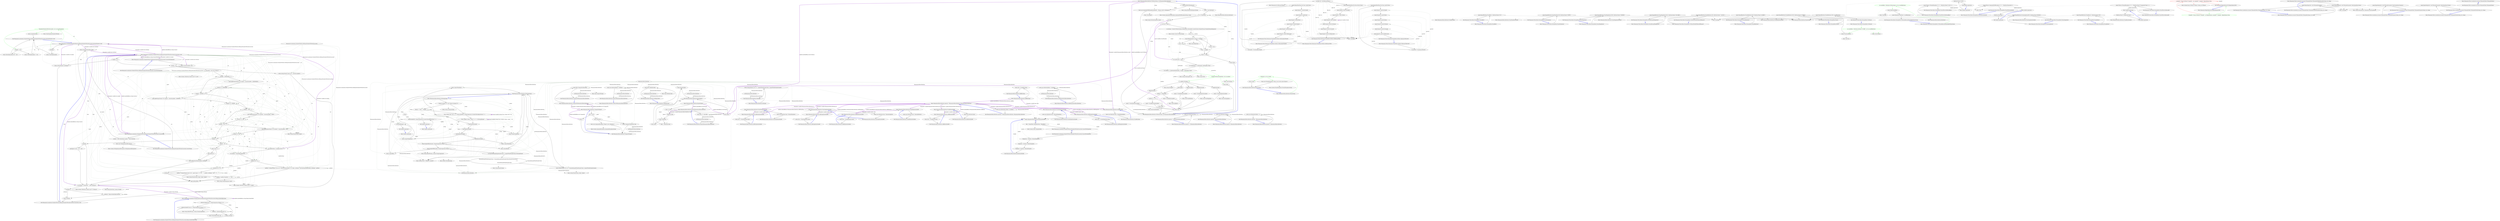 digraph  {
d59 [label="ExceptionNumbersToWords(number, out var exceptionString)", span="112-112", cluster="Humanizer.Localisation.NumberToWords.AfrikaansNumberToWordsConverter.GetUnitValue(int, bool)", color=green, community=0];
d48 [label="Entry Humanizer.Localisation.NumberToWords.AfrikaansNumberToWordsConverter.GetUnitValue(int, bool)", span="108-108", cluster="Humanizer.Localisation.NumberToWords.AfrikaansNumberToWordsConverter.GetUnitValue(int, bool)"];
d58 [label=isOrdinal, span="110-110", cluster="Humanizer.Localisation.NumberToWords.AfrikaansNumberToWordsConverter.GetUnitValue(int, bool)"];
d60 [label="return exceptionString;", span="113-113", cluster="Humanizer.Localisation.NumberToWords.AfrikaansNumberToWordsConverter.GetUnitValue(int, bool)"];
d61 [label="number > 19", span="114-114", cluster="Humanizer.Localisation.NumberToWords.AfrikaansNumberToWordsConverter.GetUnitValue(int, bool)"];
d66 [label="Entry Unk.ExceptionNumbersToWords", span="", cluster="Unk.ExceptionNumbersToWords"];
d6 [label="Entry Humanizer.Localisation.NumberToWords.AfrikaansNumberToWordsConverter.Convert(int, bool)", span="38-38", cluster="Humanizer.Localisation.NumberToWords.AfrikaansNumberToWordsConverter.Convert(int, bool)"];
d11 [label="return GetUnitValue(0, isOrdinal);", span="41-41", cluster="Humanizer.Localisation.NumberToWords.AfrikaansNumberToWordsConverter.Convert(int, bool)"];
d31 [label="parts.Add(GetUnitValue(number, isOrdinal))", span="81-81", cluster="Humanizer.Localisation.NumberToWords.AfrikaansNumberToWordsConverter.Convert(int, bool)"];
d35 [label="lastPart = string.Format(''{0} en {1}'',GetUnitValue(number % 10, false), isOrdinal ? GetUnitValue(lastPartValue, isOrdinal) : lastPart)", span="88-88", cluster="Humanizer.Localisation.NumberToWords.AfrikaansNumberToWordsConverter.Convert(int, bool)"];
d65 [label="Exit Humanizer.Localisation.NumberToWords.AfrikaansNumberToWordsConverter.GetUnitValue(int, bool)", span="108-108", cluster="Humanizer.Localisation.NumberToWords.AfrikaansNumberToWordsConverter.GetUnitValue(int, bool)"];
d62 [label="return TensMap[number/10] + ''ste'';", span="115-115", cluster="Humanizer.Localisation.NumberToWords.AfrikaansNumberToWordsConverter.GetUnitValue(int, bool)"];
d63 [label="return UnitsMap[number] + ''de'';", span="117-117", cluster="Humanizer.Localisation.NumberToWords.AfrikaansNumberToWordsConverter.GetUnitValue(int, bool)"];
d64 [label="return UnitsMap[number];", span="120-120", cluster="Humanizer.Localisation.NumberToWords.AfrikaansNumberToWordsConverter.GetUnitValue(int, bool)"];
d32 [label="var lastPartValue = (number/10)*10", span="85-85", cluster="Humanizer.Localisation.NumberToWords.AfrikaansNumberToWordsConverter.Convert(int, bool)"];
d3 [label="return Convert((int)number, false);", span="30-30", cluster="Humanizer.Localisation.NumberToWords.AfrikaansNumberToWordsConverter.Convert(long)"];
d0 [label="Entry Humanizer.Localisation.NumberToWords.AfrikaansNumberToWordsConverter.Convert(long)", span="24-24", cluster="Humanizer.Localisation.NumberToWords.AfrikaansNumberToWordsConverter.Convert(long)"];
d7 [label="Entry Humanizer.Localisation.NumberToWords.AfrikaansNumberToWordsConverter.ConvertToOrdinal(int)", span="33-33", cluster="Humanizer.Localisation.NumberToWords.AfrikaansNumberToWordsConverter.ConvertToOrdinal(int)"];
d8 [label="return Convert(number, true);", span="35-35", cluster="Humanizer.Localisation.NumberToWords.AfrikaansNumberToWordsConverter.ConvertToOrdinal(int)"];
d47 [label="Exit Humanizer.Localisation.NumberToWords.AfrikaansNumberToWordsConverter.Convert(int, bool)", span="38-38", cluster="Humanizer.Localisation.NumberToWords.AfrikaansNumberToWordsConverter.Convert(int, bool)"];
d10 [label="number == 0", span="40-40", cluster="Humanizer.Localisation.NumberToWords.AfrikaansNumberToWordsConverter.Convert(int, bool)"];
d12 [label="number < 0", span="43-43", cluster="Humanizer.Localisation.NumberToWords.AfrikaansNumberToWordsConverter.Convert(int, bool)"];
d13 [label="return string.Format(''minus {0}'', Convert(-number));", span="44-44", cluster="Humanizer.Localisation.NumberToWords.AfrikaansNumberToWordsConverter.Convert(int, bool)"];
d15 [label="(number / 1000000000) > 0", span="48-48", cluster="Humanizer.Localisation.NumberToWords.AfrikaansNumberToWordsConverter.Convert(int, bool)"];
d16 [label="parts.Add(string.Format(''{0} miljard'', Convert(number / 1000000000)))", span="50-50", cluster="Humanizer.Localisation.NumberToWords.AfrikaansNumberToWordsConverter.Convert(int, bool)"];
d17 [label="number %= 1000000000", span="51-51", cluster="Humanizer.Localisation.NumberToWords.AfrikaansNumberToWordsConverter.Convert(int, bool)"];
d18 [label="(number / 1000000) > 0", span="54-54", cluster="Humanizer.Localisation.NumberToWords.AfrikaansNumberToWordsConverter.Convert(int, bool)"];
d19 [label="parts.Add(string.Format(''{0} miljoen'', Convert(number / 1000000)))", span="56-56", cluster="Humanizer.Localisation.NumberToWords.AfrikaansNumberToWordsConverter.Convert(int, bool)"];
d20 [label="number %= 1000000", span="57-57", cluster="Humanizer.Localisation.NumberToWords.AfrikaansNumberToWordsConverter.Convert(int, bool)"];
d21 [label="(number / 1000) > 0", span="60-60", cluster="Humanizer.Localisation.NumberToWords.AfrikaansNumberToWordsConverter.Convert(int, bool)"];
d22 [label="parts.Add(string.Format(''{0} duisend'', Convert(number / 1000)))", span="62-62", cluster="Humanizer.Localisation.NumberToWords.AfrikaansNumberToWordsConverter.Convert(int, bool)"];
d23 [label="number %= 1000", span="63-63", cluster="Humanizer.Localisation.NumberToWords.AfrikaansNumberToWordsConverter.Convert(int, bool)"];
d24 [label="(number / 100) > 0", span="66-66", cluster="Humanizer.Localisation.NumberToWords.AfrikaansNumberToWordsConverter.Convert(int, bool)"];
d25 [label="parts.Add(string.Format(''{0} honderd'', Convert(number / 100)))", span="68-68", cluster="Humanizer.Localisation.NumberToWords.AfrikaansNumberToWordsConverter.Convert(int, bool)"];
d26 [label="number %= 100", span="69-69", cluster="Humanizer.Localisation.NumberToWords.AfrikaansNumberToWordsConverter.Convert(int, bool)"];
d27 [label="number > 0", span="72-72", cluster="Humanizer.Localisation.NumberToWords.AfrikaansNumberToWordsConverter.Convert(int, bool)"];
d28 [label="number < 20", span="77-77", cluster="Humanizer.Localisation.NumberToWords.AfrikaansNumberToWordsConverter.Convert(int, bool)"];
d33 [label="var lastPart = TensMap[number/10]", span="86-86", cluster="Humanizer.Localisation.NumberToWords.AfrikaansNumberToWordsConverter.Convert(int, bool)"];
d34 [label="(number%10) > 0", span="87-87", cluster="Humanizer.Localisation.NumberToWords.AfrikaansNumberToWordsConverter.Convert(int, bool)"];
d36 [label="(number%10) == 0", span="89-89", cluster="Humanizer.Localisation.NumberToWords.AfrikaansNumberToWordsConverter.Convert(int, bool)"];
d37 [label="lastPart = string.Format(''{0}{1}{2}'', parts.Count > 0 ? ''en '' : '''', lastPart, isOrdinal ? ''ste'' : '''')", span="90-90", cluster="Humanizer.Localisation.NumberToWords.AfrikaansNumberToWordsConverter.Convert(int, bool)"];
d38 [label=isOrdinal, span="91-91", cluster="Humanizer.Localisation.NumberToWords.AfrikaansNumberToWordsConverter.Convert(int, bool)"];
d41 [label=isOrdinal, span="97-97", cluster="Humanizer.Localisation.NumberToWords.AfrikaansNumberToWordsConverter.Convert(int, bool)"];
d44 [label=isOrdinal, span="102-102", cluster="Humanizer.Localisation.NumberToWords.AfrikaansNumberToWordsConverter.Convert(int, bool)"];
d43 [label="var toWords = string.Join('' '', parts.ToArray())", span="100-100", cluster="Humanizer.Localisation.NumberToWords.AfrikaansNumberToWordsConverter.Convert(int, bool)"];
d14 [label="var parts = new List<string>()", span="46-46", cluster="Humanizer.Localisation.NumberToWords.AfrikaansNumberToWordsConverter.Convert(int, bool)"];
d29 [label="parts.Count > 0", span="79-79", cluster="Humanizer.Localisation.NumberToWords.AfrikaansNumberToWordsConverter.Convert(int, bool)"];
d30 [label="parts.Add(''en'')", span="80-80", cluster="Humanizer.Localisation.NumberToWords.AfrikaansNumberToWordsConverter.Convert(int, bool)"];
d51 [label="Entry System.Collections.Generic.List<T>.Add(T)", span="0-0", cluster="System.Collections.Generic.List<T>.Add(T)"];
d40 [label="parts.Add(lastPart)", span="94-94", cluster="Humanizer.Localisation.NumberToWords.AfrikaansNumberToWordsConverter.Convert(int, bool)"];
d52 [label="Entry string.Format(string, object, object)", span="0-0", cluster="string.Format(string, object, object)"];
d78 [label="Humanizer.Localisation.NumberToWords.AfrikaansNumberToWordsConverter", span=""];
d1 [label="number > Int32.MaxValue|| number < Int32.MinValue", span="26-26", cluster="Humanizer.Localisation.NumberToWords.AfrikaansNumberToWordsConverter.Convert(long)"];
d4 [label="Exit Humanizer.Localisation.NumberToWords.AfrikaansNumberToWordsConverter.Convert(long)", span="24-24", cluster="Humanizer.Localisation.NumberToWords.AfrikaansNumberToWordsConverter.Convert(long)"];
d9 [label="Exit Humanizer.Localisation.NumberToWords.AfrikaansNumberToWordsConverter.ConvertToOrdinal(int)", span="33-33", cluster="Humanizer.Localisation.NumberToWords.AfrikaansNumberToWordsConverter.ConvertToOrdinal(int)"];
d46 [label="return toWords;", span="105-105", cluster="Humanizer.Localisation.NumberToWords.AfrikaansNumberToWordsConverter.Convert(int, bool)"];
d49 [label="Entry string.Format(string, object)", span="0-0", cluster="string.Format(string, object)"];
d39 [label="lastPart = lastPart.TrimEnd('~') + ''ste''", span="92-92", cluster="Humanizer.Localisation.NumberToWords.AfrikaansNumberToWordsConverter.Convert(int, bool)"];
d53 [label="Entry string.Format(string, object, object, object)", span="0-0", cluster="string.Format(string, object, object, object)"];
d42 [label="parts[parts.Count - 1] += ''ste''", span="98-98", cluster="Humanizer.Localisation.NumberToWords.AfrikaansNumberToWordsConverter.Convert(int, bool)"];
d45 [label="toWords = RemoveOnePrefix(toWords)", span="103-103", cluster="Humanizer.Localisation.NumberToWords.AfrikaansNumberToWordsConverter.Convert(int, bool)"];
d57 [label="Entry Humanizer.Localisation.NumberToWords.AfrikaansNumberToWordsConverter.RemoveOnePrefix(string)", span="123-123", cluster="Humanizer.Localisation.NumberToWords.AfrikaansNumberToWordsConverter.RemoveOnePrefix(string)"];
d55 [label="Entry System.Collections.Generic.List<T>.ToArray()", span="0-0", cluster="System.Collections.Generic.List<T>.ToArray()"];
d56 [label="Entry string.Join(string, params string[])", span="0-0", cluster="string.Join(string, params string[])"];
d50 [label="Entry System.Collections.Generic.List<T>.List()", span="0-0", cluster="System.Collections.Generic.List<T>.List()"];
d2 [label="throw new NotImplementedException();", span="28-28", cluster="Humanizer.Localisation.NumberToWords.AfrikaansNumberToWordsConverter.Convert(long)"];
d54 [label="Entry string.TrimEnd(params char[])", span="0-0", cluster="string.TrimEnd(params char[])"];
d71 [label="Exit Humanizer.Localisation.NumberToWords.AfrikaansNumberToWordsConverter.RemoveOnePrefix(string)", span="123-123", cluster="Humanizer.Localisation.NumberToWords.AfrikaansNumberToWordsConverter.RemoveOnePrefix(string)"];
d67 [label="toWords.IndexOf(''een'', StringComparison.Ordinal) == 0", span="126-126", cluster="Humanizer.Localisation.NumberToWords.AfrikaansNumberToWordsConverter.RemoveOnePrefix(string)"];
d68 [label="toWords.IndexOf(''een en'', StringComparison.Ordinal) != 0", span="127-127", cluster="Humanizer.Localisation.NumberToWords.AfrikaansNumberToWordsConverter.RemoveOnePrefix(string)"];
d69 [label="toWords = toWords.Remove(0, 4)", span="128-128", cluster="Humanizer.Localisation.NumberToWords.AfrikaansNumberToWordsConverter.RemoveOnePrefix(string)"];
d70 [label="return toWords;", span="130-130", cluster="Humanizer.Localisation.NumberToWords.AfrikaansNumberToWordsConverter.RemoveOnePrefix(string)"];
d5 [label="Entry System.NotImplementedException.NotImplementedException()", span="0-0", cluster="System.NotImplementedException.NotImplementedException()"];
d72 [label="Entry string.IndexOf(string, System.StringComparison)", span="0-0", cluster="string.IndexOf(string, System.StringComparison)"];
d73 [label="Entry string.Remove(int, int)", span="0-0", cluster="string.Remove(int, int)"];
m0_118 [label="Entry Humanizer.Bytes.ByteSize.operator ++(Humanizer.Bytes.ByteSize)", span="274-274", cluster="Humanizer.Bytes.ByteSize.operator ++(Humanizer.Bytes.ByteSize)", file="ByteSize.cs"];
m0_119 [label="return new ByteSize(b.Bytes + 1);", span="276-276", cluster="Humanizer.Bytes.ByteSize.operator ++(Humanizer.Bytes.ByteSize)", file="ByteSize.cs"];
m0_120 [label="Exit Humanizer.Bytes.ByteSize.operator ++(Humanizer.Bytes.ByteSize)", span="274-274", cluster="Humanizer.Bytes.ByteSize.operator ++(Humanizer.Bytes.ByteSize)", file="ByteSize.cs"];
m0_63 [label="Entry Humanizer.Bytes.ByteSize.Equals(object)", span="189-189", cluster="Humanizer.Bytes.ByteSize.Equals(object)", file="ByteSize.cs"];
m0_65 [label="return false;", span="192-192", cluster="Humanizer.Bytes.ByteSize.Equals(object)", file="ByteSize.cs"];
m0_64 [label="value == null", span="191-191", cluster="Humanizer.Bytes.ByteSize.Equals(object)", file="ByteSize.cs"];
m0_67 [label="value is ByteSize", span="195-195", cluster="Humanizer.Bytes.ByteSize.Equals(object)", file="ByteSize.cs"];
m0_68 [label="other = (ByteSize)value", span="196-196", cluster="Humanizer.Bytes.ByteSize.Equals(object)", file="ByteSize.cs"];
m0_66 [label="ByteSize other", span="194-194", cluster="Humanizer.Bytes.ByteSize.Equals(object)", file="ByteSize.cs"];
m0_70 [label="return Equals(other);", span="200-200", cluster="Humanizer.Bytes.ByteSize.Equals(object)", file="ByteSize.cs"];
m0_69 [label="return false;", span="198-198", cluster="Humanizer.Bytes.ByteSize.Equals(object)", file="ByteSize.cs"];
m0_71 [label="Exit Humanizer.Bytes.ByteSize.Equals(object)", span="189-189", cluster="Humanizer.Bytes.ByteSize.Equals(object)", file="ByteSize.cs"];
m0_190 [label="Entry string.Trim()", span="0-0", cluster="string.Trim()", file="ByteSize.cs"];
m0_94 [label="Entry Humanizer.Bytes.ByteSize.AddBits(long)", span="234-234", cluster="Humanizer.Bytes.ByteSize.AddBits(long)", file="ByteSize.cs"];
m0_95 [label="return this + FromBits(value);", span="236-236", cluster="Humanizer.Bytes.ByteSize.AddBits(long)", file="ByteSize.cs"];
m0_96 [label="Exit Humanizer.Bytes.ByteSize.AddBits(long)", span="234-234", cluster="Humanizer.Bytes.ByteSize.AddBits(long)", file="ByteSize.cs"];
m0_52 [label="Entry string.Contains(string)", span="0-0", cluster="string.Contains(string)", file="ByteSize.cs"];
m0_9 [label="Entry Humanizer.Bytes.ByteSize.FromBits(long)", span="115-115", cluster="Humanizer.Bytes.ByteSize.FromBits(long)", file="ByteSize.cs"];
m0_10 [label="return new ByteSize(value / (double)BitsInByte);", span="117-117", cluster="Humanizer.Bytes.ByteSize.FromBits(long)", file="ByteSize.cs"];
m0_11 [label="Exit Humanizer.Bytes.ByteSize.FromBits(long)", span="115-115", cluster="Humanizer.Bytes.ByteSize.FromBits(long)", file="ByteSize.cs"];
m0_0 [label="Entry Humanizer.Bytes.ByteSize.ByteSize(double)", span="102-102", cluster="Humanizer.Bytes.ByteSize.ByteSize(double)", file="ByteSize.cs"];
m0_1 [label="Bits = (long)Math.Ceiling(byteSize * BitsInByte)", span="106-106", cluster="Humanizer.Bytes.ByteSize.ByteSize(double)", file="ByteSize.cs"];
m0_182 [label="Entry string.IsNullOrWhiteSpace(string)", span="0-0", cluster="string.IsNullOrWhiteSpace(string)", file="ByteSize.cs"];
m0_183 [label="Entry System.ArgumentNullException.ArgumentNullException(string, string)", span="0-0", cluster="System.ArgumentNullException.ArgumentNullException(string, string)", file="ByteSize.cs"];
m0_27 [label="Entry Humanizer.Bytes.ByteSize.ToString()", span="151-151", cluster="Humanizer.Bytes.ByteSize.ToString()", file="ByteSize.cs"];
m0_28 [label="return string.Format(''{0} {1}'', LargestWholeNumberValue, LargestWholeNumberSymbol);", span="153-153", cluster="Humanizer.Bytes.ByteSize.ToString()", file="ByteSize.cs"];
m0_29 [label="Exit Humanizer.Bytes.ByteSize.ToString()", span="151-151", cluster="Humanizer.Bytes.ByteSize.ToString()", file="ByteSize.cs"];
m0_97 [label="Entry Humanizer.Bytes.ByteSize.AddBytes(double)", span="239-239", cluster="Humanizer.Bytes.ByteSize.AddBytes(double)", file="ByteSize.cs"];
m0_98 [label="return this + FromBytes(value);", span="241-241", cluster="Humanizer.Bytes.ByteSize.AddBytes(double)", file="ByteSize.cs"];
m0_99 [label="Exit Humanizer.Bytes.ByteSize.AddBytes(double)", span="239-239", cluster="Humanizer.Bytes.ByteSize.AddBytes(double)", file="ByteSize.cs"];
m0_188 [label="Entry char.IsDigit(char)", span="0-0", cluster="char.IsDigit(char)", file="ByteSize.cs"];
m0_103 [label="Entry Humanizer.Bytes.ByteSize.AddMegabytes(double)", span="249-249", cluster="Humanizer.Bytes.ByteSize.AddMegabytes(double)", file="ByteSize.cs"];
m0_104 [label="return this + FromMegabytes(value);", span="251-251", cluster="Humanizer.Bytes.ByteSize.AddMegabytes(double)", file="ByteSize.cs"];
m0_105 [label="Exit Humanizer.Bytes.ByteSize.AddMegabytes(double)", span="249-249", cluster="Humanizer.Bytes.ByteSize.AddMegabytes(double)", file="ByteSize.cs"];
m0_91 [label="Entry Humanizer.Bytes.ByteSize.Add(Humanizer.Bytes.ByteSize)", span="229-229", cluster="Humanizer.Bytes.ByteSize.Add(Humanizer.Bytes.ByteSize)", file="ByteSize.cs"];
m0_92 [label="return new ByteSize(Bytes + bs.Bytes);", span="231-231", cluster="Humanizer.Bytes.ByteSize.Add(Humanizer.Bytes.ByteSize)", file="ByteSize.cs"];
m0_93 [label="Exit Humanizer.Bytes.ByteSize.Add(Humanizer.Bytes.ByteSize)", span="229-229", cluster="Humanizer.Bytes.ByteSize.Add(Humanizer.Bytes.ByteSize)", file="ByteSize.cs"];
m0_2 [label="Entry Humanizer.Localisation.NumberToWords.INumberToWordsConverter.ConvertToOrdinal(int)", span="19-19", cluster="Humanizer.Localisation.NumberToWords.INumberToWordsConverter.ConvertToOrdinal(int)", file="ByteSize.cs"];
m0_3 [label="Exit Humanizer.Localisation.NumberToWords.INumberToWordsConverter.ConvertToOrdinal(int)", span="19-19", cluster="Humanizer.Localisation.NumberToWords.INumberToWordsConverter.ConvertToOrdinal(int)", file="ByteSize.cs"];
m0_4 [label="Megabytes = byteSize / BytesInMegabyte", span="110-110", cluster="Humanizer.Bytes.ByteSize.ByteSize(double)", file="ByteSize.cs"];
m0_5 [label="Gigabytes = byteSize / BytesInGigabyte", span="111-111", cluster="Humanizer.Bytes.ByteSize.ByteSize(double)", file="ByteSize.cs"];
m0_6 [label="Terabytes = byteSize / BytesInTerabyte", span="112-112", cluster="Humanizer.Bytes.ByteSize.ByteSize(double)", file="ByteSize.cs"];
m0_7 [label="Exit Humanizer.Bytes.ByteSize.ByteSize(double)", span="102-102", cluster="Humanizer.Bytes.ByteSize.ByteSize(double)", file="ByteSize.cs"];
m0_56 [label="Entry string.Equals(string)", span="0-0", cluster="string.Equals(string)", file="ByteSize.cs"];
m0_191 [label="Entry Unk.TryParse", span="", cluster="Unk.TryParse", file="ByteSize.cs"];
m0_145 [label="Entry Humanizer.Bytes.ByteSize.TryParse(string, out Humanizer.Bytes.ByteSize)", span="319-319", cluster="Humanizer.Bytes.ByteSize.TryParse(string, out Humanizer.Bytes.ByteSize)", file="ByteSize.cs"];
m0_163 [label="!double.TryParse(numberPart, out var number)", span="355-355", cluster="Humanizer.Bytes.ByteSize.TryParse(string, out Humanizer.Bytes.ByteSize)", color=green, community=0, file="ByteSize.cs"];
m0_161 [label="var numberPart = s.Substring(0, lastNumber).Trim()", span="351-351", cluster="Humanizer.Bytes.ByteSize.TryParse(string, out Humanizer.Bytes.ByteSize)", file="ByteSize.cs"];
m0_162 [label="var sizePart = s.Substring(lastNumber, s.Length - lastNumber).Trim()", span="352-352", cluster="Humanizer.Bytes.ByteSize.TryParse(string, out Humanizer.Bytes.ByteSize)", file="ByteSize.cs"];
m0_164 [label="return false;", span="356-356", cluster="Humanizer.Bytes.ByteSize.TryParse(string, out Humanizer.Bytes.ByteSize)", file="ByteSize.cs"];
m0_165 [label="sizePart.ToUpper()", span="359-359", cluster="Humanizer.Bytes.ByteSize.TryParse(string, out Humanizer.Bytes.ByteSize)", file="ByteSize.cs"];
m0_149 [label="s = s.TrimStart()", span="329-329", cluster="Humanizer.Bytes.ByteSize.TryParse(string, out Humanizer.Bytes.ByteSize)", file="ByteSize.cs"];
m0_160 [label="var lastNumber = num", span="348-348", cluster="Humanizer.Bytes.ByteSize.TryParse(string, out Humanizer.Bytes.ByteSize)", file="ByteSize.cs"];
m0_167 [label="sizePart == BitSymbol", span="362-362", cluster="Humanizer.Bytes.ByteSize.TryParse(string, out Humanizer.Bytes.ByteSize)", file="ByteSize.cs"];
m0_166 [label=ByteSymbol, span="361-361", cluster="Humanizer.Bytes.ByteSize.TryParse(string, out Humanizer.Bytes.ByteSize)", file="ByteSize.cs"];
m0_172 [label=KilobyteSymbol, span="375-375", cluster="Humanizer.Bytes.ByteSize.TryParse(string, out Humanizer.Bytes.ByteSize)", file="ByteSize.cs"];
m0_174 [label=MegabyteSymbol, span="379-379", cluster="Humanizer.Bytes.ByteSize.TryParse(string, out Humanizer.Bytes.ByteSize)", file="ByteSize.cs"];
m0_176 [label=GigabyteSymbol, span="383-383", cluster="Humanizer.Bytes.ByteSize.TryParse(string, out Humanizer.Bytes.ByteSize)", file="ByteSize.cs"];
m0_178 [label=TerabyteSymbol, span="387-387", cluster="Humanizer.Bytes.ByteSize.TryParse(string, out Humanizer.Bytes.ByteSize)", file="ByteSize.cs"];
m0_148 [label="result = new ByteSize()", span="326-326", cluster="Humanizer.Bytes.ByteSize.TryParse(string, out Humanizer.Bytes.ByteSize)", file="ByteSize.cs"];
m0_150 [label="int num", span="331-331", cluster="Humanizer.Bytes.ByteSize.TryParse(string, out Humanizer.Bytes.ByteSize)", file="ByteSize.cs"];
m0_154 [label="num < s.Length", span="338-338", cluster="Humanizer.Bytes.ByteSize.TryParse(string, out Humanizer.Bytes.ByteSize)", file="ByteSize.cs"];
m0_155 [label="!(char.IsDigit(s[num]) || s[num] == decSep)", span="339-339", cluster="Humanizer.Bytes.ByteSize.TryParse(string, out Humanizer.Bytes.ByteSize)", file="ByteSize.cs"];
m0_158 [label="found == false", span="345-345", cluster="Humanizer.Bytes.ByteSize.TryParse(string, out Humanizer.Bytes.ByteSize)", file="ByteSize.cs"];
m0_153 [label="num = 0", span="338-338", cluster="Humanizer.Bytes.ByteSize.TryParse(string, out Humanizer.Bytes.ByteSize)", file="ByteSize.cs"];
m0_157 [label="num++", span="338-338", cluster="Humanizer.Bytes.ByteSize.TryParse(string, out Humanizer.Bytes.ByteSize)", file="ByteSize.cs"];
m0_168 [label="number % 1 != 0", span="364-364", cluster="Humanizer.Bytes.ByteSize.TryParse(string, out Humanizer.Bytes.ByteSize)", file="ByteSize.cs"];
m0_171 [label="result = FromBytes(number)", span="371-371", cluster="Humanizer.Bytes.ByteSize.TryParse(string, out Humanizer.Bytes.ByteSize)", file="ByteSize.cs"];
m0_147 [label="throw new ArgumentNullException(nameof(s), ''String is null or whitespace'');", span="323-323", cluster="Humanizer.Bytes.ByteSize.TryParse(string, out Humanizer.Bytes.ByteSize)", file="ByteSize.cs"];
m0_159 [label="return false;", span="346-346", cluster="Humanizer.Bytes.ByteSize.TryParse(string, out Humanizer.Bytes.ByteSize)", file="ByteSize.cs"];
m0_169 [label="return false;", span="365-365", cluster="Humanizer.Bytes.ByteSize.TryParse(string, out Humanizer.Bytes.ByteSize)", file="ByteSize.cs"];
m0_179 [label="result = FromTerabytes(number)", span="388-388", cluster="Humanizer.Bytes.ByteSize.TryParse(string, out Humanizer.Bytes.ByteSize)", file="ByteSize.cs"];
m0_180 [label="return true;", span="392-392", cluster="Humanizer.Bytes.ByteSize.TryParse(string, out Humanizer.Bytes.ByteSize)", file="ByteSize.cs"];
m0_173 [label="result = FromKilobytes(number)", span="376-376", cluster="Humanizer.Bytes.ByteSize.TryParse(string, out Humanizer.Bytes.ByteSize)", file="ByteSize.cs"];
m0_175 [label="result = FromMegabytes(number)", span="380-380", cluster="Humanizer.Bytes.ByteSize.TryParse(string, out Humanizer.Bytes.ByteSize)", file="ByteSize.cs"];
m0_177 [label="result = FromGigabytes(number)", span="384-384", cluster="Humanizer.Bytes.ByteSize.TryParse(string, out Humanizer.Bytes.ByteSize)", file="ByteSize.cs"];
m0_146 [label="string.IsNullOrWhiteSpace(s)", span="322-322", cluster="Humanizer.Bytes.ByteSize.TryParse(string, out Humanizer.Bytes.ByteSize)", file="ByteSize.cs"];
m0_151 [label="var found = false", span="332-332", cluster="Humanizer.Bytes.ByteSize.TryParse(string, out Humanizer.Bytes.ByteSize)", file="ByteSize.cs"];
m0_152 [label="var decSep = Convert.ToChar(System.Globalization.CultureInfo.CurrentCulture.NumberFormat.NumberDecimalSeparator)", span="335-335", cluster="Humanizer.Bytes.ByteSize.TryParse(string, out Humanizer.Bytes.ByteSize)", file="ByteSize.cs"];
m0_156 [label="found = true", span="341-341", cluster="Humanizer.Bytes.ByteSize.TryParse(string, out Humanizer.Bytes.ByteSize)", file="ByteSize.cs"];
m0_170 [label="result = FromBits((long)number)", span="367-367", cluster="Humanizer.Bytes.ByteSize.TryParse(string, out Humanizer.Bytes.ByteSize)", file="ByteSize.cs"];
m0_181 [label="Exit Humanizer.Bytes.ByteSize.TryParse(string, out Humanizer.Bytes.ByteSize)", span="319-319", cluster="Humanizer.Bytes.ByteSize.TryParse(string, out Humanizer.Bytes.ByteSize)", file="ByteSize.cs"];
m0_12 [label="Entry Humanizer.Bytes.ByteSize.FromBytes(double)", span="120-120", cluster="Humanizer.Bytes.ByteSize.FromBytes(double)", file="ByteSize.cs"];
m0_13 [label="return new ByteSize(value);", span="122-122", cluster="Humanizer.Bytes.ByteSize.FromBytes(double)", file="ByteSize.cs"];
m0_14 [label="Exit Humanizer.Bytes.ByteSize.FromBytes(double)", span="120-120", cluster="Humanizer.Bytes.ByteSize.FromBytes(double)", file="ByteSize.cs"];
m0_18 [label="Entry Humanizer.Bytes.ByteSize.FromMegabytes(double)", span="130-130", cluster="Humanizer.Bytes.ByteSize.FromMegabytes(double)", file="ByteSize.cs"];
m0_19 [label="return new ByteSize(value * BytesInMegabyte);", span="132-132", cluster="Humanizer.Bytes.ByteSize.FromMegabytes(double)", file="ByteSize.cs"];
m0_20 [label="Exit Humanizer.Bytes.ByteSize.FromMegabytes(double)", span="130-130", cluster="Humanizer.Bytes.ByteSize.FromMegabytes(double)", file="ByteSize.cs"];
m0_72 [label="Entry Humanizer.Bytes.ByteSize.Equals(Humanizer.Bytes.ByteSize)", span="203-203", cluster="Humanizer.Bytes.ByteSize.Equals(Humanizer.Bytes.ByteSize)", file="ByteSize.cs"];
m0_73 [label="return Bits == value.Bits;", span="205-205", cluster="Humanizer.Bytes.ByteSize.Equals(Humanizer.Bytes.ByteSize)", file="ByteSize.cs"];
m0_74 [label="Exit Humanizer.Bytes.ByteSize.Equals(Humanizer.Bytes.ByteSize)", span="203-203", cluster="Humanizer.Bytes.ByteSize.Equals(Humanizer.Bytes.ByteSize)", file="ByteSize.cs"];
m0_31 [label="Entry Humanizer.Bytes.ByteSize.ToString(string)", span="156-156", cluster="Humanizer.Bytes.ByteSize.ToString(string)", file="ByteSize.cs"];
m0_37 [label="return output(Terabytes);", span="165-165", cluster="Humanizer.Bytes.ByteSize.ToString(string)", file="ByteSize.cs"];
m0_39 [label="return output(Gigabytes);", span="167-167", cluster="Humanizer.Bytes.ByteSize.ToString(string)", file="ByteSize.cs"];
m0_41 [label="return output(Megabytes);", span="169-169", cluster="Humanizer.Bytes.ByteSize.ToString(string)", file="ByteSize.cs"];
m0_43 [label="return output(Kilobytes);", span="171-171", cluster="Humanizer.Bytes.ByteSize.ToString(string)", file="ByteSize.cs"];
m0_45 [label="return output(Bytes);", span="175-175", cluster="Humanizer.Bytes.ByteSize.ToString(string)", file="ByteSize.cs"];
m0_47 [label="return output(Bits);", span="178-178", cluster="Humanizer.Bytes.ByteSize.ToString(string)", file="ByteSize.cs"];
m0_48 [label="var formattedLargeWholeNumberValue = LargestWholeNumberValue.ToString(format)", span="180-180", cluster="Humanizer.Bytes.ByteSize.ToString(string)", file="ByteSize.cs"];
m0_50 [label="return string.Format(''{0} {1}'', formattedLargeWholeNumberValue, LargestWholeNumberSymbol);", span="186-186", cluster="Humanizer.Bytes.ByteSize.ToString(string)", file="ByteSize.cs"];
m0_35 [label="Func<double, string> output = n => n.ToString(format)", span="162-162", cluster="Humanizer.Bytes.ByteSize.ToString(string)", file="ByteSize.cs"];
m0_36 [label="has(TerabyteSymbol)", span="164-164", cluster="Humanizer.Bytes.ByteSize.ToString(string)", file="ByteSize.cs"];
m0_38 [label="has(GigabyteSymbol)", span="166-166", cluster="Humanizer.Bytes.ByteSize.ToString(string)", file="ByteSize.cs"];
m0_40 [label="has(MegabyteSymbol)", span="168-168", cluster="Humanizer.Bytes.ByteSize.ToString(string)", file="ByteSize.cs"];
m0_42 [label="has(KilobyteSymbol)", span="170-170", cluster="Humanizer.Bytes.ByteSize.ToString(string)", file="ByteSize.cs"];
m0_44 [label="format.IndexOf(ByteSymbol, StringComparison.Ordinal) != -1", span="174-174", cluster="Humanizer.Bytes.ByteSize.ToString(string)", file="ByteSize.cs"];
m0_46 [label="format.IndexOf(BitSymbol, StringComparison.Ordinal) != -1", span="177-177", cluster="Humanizer.Bytes.ByteSize.ToString(string)", file="ByteSize.cs"];
m0_33 [label="format = ''0.## '' + format", span="159-159", cluster="Humanizer.Bytes.ByteSize.ToString(string)", file="ByteSize.cs"];
m0_49 [label="formattedLargeWholeNumberValue = formattedLargeWholeNumberValue.Equals(string.Empty)\r\n                                              ? ''0''\r\n                                              : formattedLargeWholeNumberValue", span="182-184", cluster="Humanizer.Bytes.ByteSize.ToString(string)", file="ByteSize.cs"];
m0_34 [label="Func<string, bool> has = s => format.IndexOf(s, StringComparison.CurrentCultureIgnoreCase) != -1", span="161-161", cluster="Humanizer.Bytes.ByteSize.ToString(string)", file="ByteSize.cs"];
m0_32 [label="!format.Contains(''#'') && !format.Contains(''0'')", span="158-158", cluster="Humanizer.Bytes.ByteSize.ToString(string)", file="ByteSize.cs"];
m0_51 [label="Exit Humanizer.Bytes.ByteSize.ToString(string)", span="156-156", cluster="Humanizer.Bytes.ByteSize.ToString(string)", file="ByteSize.cs"];
m0_112 [label="Entry Humanizer.Bytes.ByteSize.Subtract(Humanizer.Bytes.ByteSize)", span="264-264", cluster="Humanizer.Bytes.ByteSize.Subtract(Humanizer.Bytes.ByteSize)", file="ByteSize.cs"];
m0_113 [label="return new ByteSize(Bytes - bs.Bytes);", span="266-266", cluster="Humanizer.Bytes.ByteSize.Subtract(Humanizer.Bytes.ByteSize)", file="ByteSize.cs"];
m0_114 [label="Exit Humanizer.Bytes.ByteSize.Subtract(Humanizer.Bytes.ByteSize)", span="264-264", cluster="Humanizer.Bytes.ByteSize.Subtract(Humanizer.Bytes.ByteSize)", file="ByteSize.cs"];
m0_121 [label="Entry Humanizer.Bytes.ByteSize.operator -(Humanizer.Bytes.ByteSize)", span="279-279", cluster="Humanizer.Bytes.ByteSize.operator -(Humanizer.Bytes.ByteSize)", file="ByteSize.cs"];
m0_122 [label="return new ByteSize(-b.Bytes);", span="281-281", cluster="Humanizer.Bytes.ByteSize.operator -(Humanizer.Bytes.ByteSize)", file="ByteSize.cs"];
m0_123 [label="Exit Humanizer.Bytes.ByteSize.operator -(Humanizer.Bytes.ByteSize)", span="279-279", cluster="Humanizer.Bytes.ByteSize.operator -(Humanizer.Bytes.ByteSize)", file="ByteSize.cs"];
m0_197 [label="Entry Unk.FromTerabytes", span="", cluster="Unk.FromTerabytes", file="ByteSize.cs"];
m0_186 [label="Entry string.TrimStart(params char[])", span="0-0", cluster="string.TrimStart(params char[])", file="ByteSize.cs"];
m0_53 [label="Entry System.Func<T, TResult>.Invoke(T)", span="0-0", cluster="System.Func<T, TResult>.Invoke(T)", file="ByteSize.cs"];
m0_86 [label="Entry System.ArgumentException.ArgumentException(string)", span="0-0", cluster="System.ArgumentException.ArgumentException(string)", file="ByteSize.cs"];
m0_198 [label="Entry Humanizer.Bytes.ByteSize.Parse(string)", span="395-395", cluster="Humanizer.Bytes.ByteSize.Parse(string)", file="ByteSize.cs"];
m0_199 [label="TryParse(s, out var result)", span="397-397", cluster="Humanizer.Bytes.ByteSize.Parse(string)", color=green, community=0, file="ByteSize.cs"];
m0_200 [label="return result;", span="398-398", cluster="Humanizer.Bytes.ByteSize.Parse(string)", file="ByteSize.cs"];
m0_201 [label="throw new FormatException(''Value is not in the correct format'');", span="400-400", cluster="Humanizer.Bytes.ByteSize.Parse(string)", file="ByteSize.cs"];
m0_202 [label="Exit Humanizer.Bytes.ByteSize.Parse(string)", span="395-395", cluster="Humanizer.Bytes.ByteSize.Parse(string)", file="ByteSize.cs"];
m0_106 [label="Entry Humanizer.Bytes.ByteSize.AddGigabytes(double)", span="254-254", cluster="Humanizer.Bytes.ByteSize.AddGigabytes(double)", file="ByteSize.cs"];
m0_107 [label="return this + FromGigabytes(value);", span="256-256", cluster="Humanizer.Bytes.ByteSize.AddGigabytes(double)", file="ByteSize.cs"];
m0_108 [label="Exit Humanizer.Bytes.ByteSize.AddGigabytes(double)", span="254-254", cluster="Humanizer.Bytes.ByteSize.AddGigabytes(double)", file="ByteSize.cs"];
m0_184 [label="Entry Unk.nameof", span="", cluster="Unk.nameof", file="ByteSize.cs"];
m0_192 [label="Entry string.ToUpper()", span="0-0", cluster="string.ToUpper()", file="ByteSize.cs"];
m0_193 [label="Entry Unk.FromBytes", span="", cluster="Unk.FromBytes", file="ByteSize.cs"];
m0_189 [label="Entry string.Substring(int, int)", span="0-0", cluster="string.Substring(int, int)", file="ByteSize.cs"];
m0_187 [label="Entry System.Convert.ToChar(string)", span="0-0", cluster="System.Convert.ToChar(string)", file="ByteSize.cs"];
m0_87 [label="Entry Humanizer.Bytes.ByteSize.CompareTo(Humanizer.Bytes.ByteSize)", span="224-224", cluster="Humanizer.Bytes.ByteSize.CompareTo(Humanizer.Bytes.ByteSize)", file="ByteSize.cs"];
m0_88 [label="return Bits.CompareTo(other.Bits);", span="226-226", cluster="Humanizer.Bytes.ByteSize.CompareTo(Humanizer.Bytes.ByteSize)", file="ByteSize.cs"];
m0_89 [label="Exit Humanizer.Bytes.ByteSize.CompareTo(Humanizer.Bytes.ByteSize)", span="224-224", cluster="Humanizer.Bytes.ByteSize.CompareTo(Humanizer.Bytes.ByteSize)", file="ByteSize.cs"];
m0_78 [label="Entry long.GetHashCode()", span="0-0", cluster="long.GetHashCode()", file="ByteSize.cs"];
m0_79 [label="Entry Humanizer.Bytes.ByteSize.CompareTo(object)", span="213-213", cluster="Humanizer.Bytes.ByteSize.CompareTo(object)", file="ByteSize.cs"];
m0_84 [label="return CompareTo((ByteSize) obj);", span="221-221", cluster="Humanizer.Bytes.ByteSize.CompareTo(object)", file="ByteSize.cs"];
m0_82 [label="!(obj is ByteSize)", span="218-218", cluster="Humanizer.Bytes.ByteSize.CompareTo(object)", file="ByteSize.cs"];
m0_80 [label="obj == null", span="215-215", cluster="Humanizer.Bytes.ByteSize.CompareTo(object)", file="ByteSize.cs"];
m0_81 [label="return 1;", span="216-216", cluster="Humanizer.Bytes.ByteSize.CompareTo(object)", file="ByteSize.cs"];
m0_83 [label="throw new ArgumentException(''Object is not a ByteSize'');", span="219-219", cluster="Humanizer.Bytes.ByteSize.CompareTo(object)", file="ByteSize.cs"];
m0_85 [label="Exit Humanizer.Bytes.ByteSize.CompareTo(object)", span="213-213", cluster="Humanizer.Bytes.ByteSize.CompareTo(object)", file="ByteSize.cs"];
m0_194 [label="Entry Unk.FromKilobytes", span="", cluster="Unk.FromKilobytes", file="ByteSize.cs"];
m0_24 [label="Entry Humanizer.Bytes.ByteSize.FromTerabytes(double)", span="140-140", cluster="Humanizer.Bytes.ByteSize.FromTerabytes(double)", file="ByteSize.cs"];
m0_25 [label="return new ByteSize(value * BytesInTerabyte);", span="142-142", cluster="Humanizer.Bytes.ByteSize.FromTerabytes(double)", file="ByteSize.cs"];
m0_26 [label="Exit Humanizer.Bytes.ByteSize.FromTerabytes(double)", span="140-140", cluster="Humanizer.Bytes.ByteSize.FromTerabytes(double)", file="ByteSize.cs"];
m0_196 [label="Entry Unk.FromGigabytes", span="", cluster="Unk.FromGigabytes", file="ByteSize.cs"];
m0_203 [label="Entry System.FormatException.FormatException(string)", span="0-0", cluster="System.FormatException.FormatException(string)", file="ByteSize.cs"];
m0_21 [label="Entry Humanizer.Bytes.ByteSize.FromGigabytes(double)", span="135-135", cluster="Humanizer.Bytes.ByteSize.FromGigabytes(double)", file="ByteSize.cs"];
m0_22 [label="return new ByteSize(value * BytesInGigabyte);", span="137-137", cluster="Humanizer.Bytes.ByteSize.FromGigabytes(double)", file="ByteSize.cs"];
m0_23 [label="Exit Humanizer.Bytes.ByteSize.FromGigabytes(double)", span="135-135", cluster="Humanizer.Bytes.ByteSize.FromGigabytes(double)", file="ByteSize.cs"];
m0_15 [label="Entry Humanizer.Bytes.ByteSize.FromKilobytes(double)", span="125-125", cluster="Humanizer.Bytes.ByteSize.FromKilobytes(double)", file="ByteSize.cs"];
m0_16 [label="return new ByteSize(value * BytesInKilobyte);", span="127-127", cluster="Humanizer.Bytes.ByteSize.FromKilobytes(double)", file="ByteSize.cs"];
m0_17 [label="Exit Humanizer.Bytes.ByteSize.FromKilobytes(double)", span="125-125", cluster="Humanizer.Bytes.ByteSize.FromKilobytes(double)", file="ByteSize.cs"];
m0_57 [label="Entry lambda expression", span="161-161", cluster="lambda expression", file="ByteSize.cs"];
m0_61 [label="n.ToString(format)", span="162-162", cluster="lambda expression", file="ByteSize.cs"];
m0_58 [label="format.IndexOf(s, StringComparison.CurrentCultureIgnoreCase) != -1", span="161-161", cluster="lambda expression", file="ByteSize.cs"];
m0_60 [label="Entry lambda expression", span="162-162", cluster="lambda expression", file="ByteSize.cs"];
m0_62 [label="Exit lambda expression", span="162-162", cluster="lambda expression", file="ByteSize.cs"];
m0_59 [label="Exit lambda expression", span="161-161", cluster="lambda expression", file="ByteSize.cs"];
m0_109 [label="Entry Humanizer.Bytes.ByteSize.AddTerabytes(double)", span="259-259", cluster="Humanizer.Bytes.ByteSize.AddTerabytes(double)", file="ByteSize.cs"];
m0_110 [label="return this + FromTerabytes(value);", span="261-261", cluster="Humanizer.Bytes.ByteSize.AddTerabytes(double)", file="ByteSize.cs"];
m0_111 [label="Exit Humanizer.Bytes.ByteSize.AddTerabytes(double)", span="259-259", cluster="Humanizer.Bytes.ByteSize.AddTerabytes(double)", file="ByteSize.cs"];
m0_54 [label="Entry string.IndexOf(string, System.StringComparison)", span="0-0", cluster="string.IndexOf(string, System.StringComparison)", file="ByteSize.cs"];
m0_75 [label="Entry Humanizer.Bytes.ByteSize.GetHashCode()", span="208-208", cluster="Humanizer.Bytes.ByteSize.GetHashCode()", file="ByteSize.cs"];
m0_76 [label="return Bits.GetHashCode();", span="210-210", cluster="Humanizer.Bytes.ByteSize.GetHashCode()", file="ByteSize.cs"];
m0_77 [label="Exit Humanizer.Bytes.ByteSize.GetHashCode()", span="208-208", cluster="Humanizer.Bytes.ByteSize.GetHashCode()", file="ByteSize.cs"];
m0_195 [label="Entry Unk.FromMegabytes", span="", cluster="Unk.FromMegabytes", file="ByteSize.cs"];
m0_124 [label="Entry Humanizer.Bytes.ByteSize.operator --(Humanizer.Bytes.ByteSize)", span="284-284", cluster="Humanizer.Bytes.ByteSize.operator --(Humanizer.Bytes.ByteSize)", file="ByteSize.cs"];
m0_125 [label="return new ByteSize(b.Bytes - 1);", span="286-286", cluster="Humanizer.Bytes.ByteSize.operator --(Humanizer.Bytes.ByteSize)", file="ByteSize.cs"];
m0_126 [label="Exit Humanizer.Bytes.ByteSize.operator --(Humanizer.Bytes.ByteSize)", span="284-284", cluster="Humanizer.Bytes.ByteSize.operator --(Humanizer.Bytes.ByteSize)", file="ByteSize.cs"];
m0_115 [label="Entry Humanizer.Bytes.ByteSize.operator +(Humanizer.Bytes.ByteSize, Humanizer.Bytes.ByteSize)", span="269-269", cluster="Humanizer.Bytes.ByteSize.operator +(Humanizer.Bytes.ByteSize, Humanizer.Bytes.ByteSize)", file="ByteSize.cs"];
m0_116 [label="return new ByteSize(b1.Bytes + b2.Bytes);", span="271-271", cluster="Humanizer.Bytes.ByteSize.operator +(Humanizer.Bytes.ByteSize, Humanizer.Bytes.ByteSize)", file="ByteSize.cs"];
m0_117 [label="Exit Humanizer.Bytes.ByteSize.operator +(Humanizer.Bytes.ByteSize, Humanizer.Bytes.ByteSize)", span="269-269", cluster="Humanizer.Bytes.ByteSize.operator +(Humanizer.Bytes.ByteSize, Humanizer.Bytes.ByteSize)", file="ByteSize.cs"];
m0_185 [label="Entry Humanizer.Bytes.ByteSize.ByteSize()", span="30-30", cluster="Humanizer.Bytes.ByteSize.ByteSize()", file="ByteSize.cs"];
m0_90 [label="Entry long.CompareTo(long)", span="0-0", cluster="long.CompareTo(long)", file="ByteSize.cs"];
m0_100 [label="Entry Humanizer.Bytes.ByteSize.AddKilobytes(double)", span="244-244", cluster="Humanizer.Bytes.ByteSize.AddKilobytes(double)", file="ByteSize.cs"];
m0_101 [label="return this + FromKilobytes(value);", span="246-246", cluster="Humanizer.Bytes.ByteSize.AddKilobytes(double)", file="ByteSize.cs"];
m0_102 [label="Exit Humanizer.Bytes.ByteSize.AddKilobytes(double)", span="244-244", cluster="Humanizer.Bytes.ByteSize.AddKilobytes(double)", file="ByteSize.cs"];
m0_55 [label="Entry double.ToString(string)", span="0-0", cluster="double.ToString(string)", file="ByteSize.cs"];
m0_8 [label="Entry System.Math.Ceiling(double)", span="0-0", cluster="System.Math.Ceiling(double)", file="ByteSize.cs"];
m0_208 [label="ref Humanizer.Bytes.ByteSize", span="", file="ByteSize.cs"];
m0_204 [label="Humanizer.Bytes.ByteSize", span="", file="ByteSize.cs"];
m0_209 [label="ref Humanizer.Bytes.ByteSize", span="", file="ByteSize.cs"];
m0_205 [label="ref Humanizer.Bytes.ByteSize", span="", file="ByteSize.cs"];
m0_206 [label="ref Humanizer.Bytes.ByteSize", span="", file="ByteSize.cs"];
m0_210 [label="ref Humanizer.Bytes.ByteSize", span="", file="ByteSize.cs"];
m0_211 [label="ref Humanizer.Bytes.ByteSize", span="", file="ByteSize.cs"];
m0_212 [label="ref Humanizer.Bytes.ByteSize", span="", file="ByteSize.cs"];
m0_213 [label="ref Humanizer.Bytes.ByteSize", span="", file="ByteSize.cs"];
m0_214 [label="ref Humanizer.Bytes.ByteSize", span="", file="ByteSize.cs"];
m0_207 [label=string, span="", file="ByteSize.cs"];
m2_31 [label="Entry Humanizer.On.February.The(int)", span="173-173", cluster="Humanizer.On.February.The(int)", file="MetricNumeralExtensions.cs"];
m2_11 [label="Entry Humanizer.Tests.Extensions.FluentDate.OnTests.OnDecemberThe4th()", span="21-21", cluster="Humanizer.Tests.Extensions.FluentDate.OnTests.OnDecemberThe4th()", file="MetricNumeralExtensions.cs"];
m2_12 [label="var dec4th = On.December.The4th", span="23-23", cluster="Humanizer.Tests.Extensions.FluentDate.OnTests.OnDecemberThe4th()", file="MetricNumeralExtensions.cs"];
m2_13 [label="Assert.Equal(DateTime.Now.Year, dec4th.Year)", span="24-24", cluster="Humanizer.Tests.Extensions.FluentDate.OnTests.OnDecemberThe4th()", file="MetricNumeralExtensions.cs"];
m2_14 [label="Assert.Equal(12, dec4th.Month)", span="25-25", cluster="Humanizer.Tests.Extensions.FluentDate.OnTests.OnDecemberThe4th()", file="MetricNumeralExtensions.cs"];
m2_15 [label="Assert.Equal(4, dec4th.Day)", span="26-26", cluster="Humanizer.Tests.Extensions.FluentDate.OnTests.OnDecemberThe4th()", file="MetricNumeralExtensions.cs"];
m2_16 [label="Assert.Equal(0, dec4th.Hour)", span="27-27", cluster="Humanizer.Tests.Extensions.FluentDate.OnTests.OnDecemberThe4th()", file="MetricNumeralExtensions.cs"];
m2_17 [label="Assert.Equal(0, dec4th.Minute)", span="28-28", cluster="Humanizer.Tests.Extensions.FluentDate.OnTests.OnDecemberThe4th()", file="MetricNumeralExtensions.cs"];
m2_18 [label="Assert.Equal(0, dec4th.Second)", span="29-29", cluster="Humanizer.Tests.Extensions.FluentDate.OnTests.OnDecemberThe4th()", file="MetricNumeralExtensions.cs"];
m2_19 [label="Assert.Equal(0, dec4th.Millisecond)", span="30-30", cluster="Humanizer.Tests.Extensions.FluentDate.OnTests.OnDecemberThe4th()", file="MetricNumeralExtensions.cs"];
m2_20 [label="Exit Humanizer.Tests.Extensions.FluentDate.OnTests.OnDecemberThe4th()", span="21-21", cluster="Humanizer.Tests.Extensions.FluentDate.OnTests.OnDecemberThe4th()", file="MetricNumeralExtensions.cs"];
m2_10 [label="Entry Unk.Equal", span="", cluster="Unk.Equal", file="MetricNumeralExtensions.cs"];
m2_21 [label="Entry Humanizer.Tests.Extensions.FluentDate.OnTests.OnFebruaryThe()", span="34-34", cluster="Humanizer.Tests.Extensions.FluentDate.OnTests.OnFebruaryThe()", file="MetricNumeralExtensions.cs"];
m2_22 [label="var feb11th = On.February.The(11)", span="36-36", cluster="Humanizer.Tests.Extensions.FluentDate.OnTests.OnFebruaryThe()", file="MetricNumeralExtensions.cs"];
m2_23 [label="Assert.Equal(DateTime.Now.Year, feb11th.Year)", span="37-37", cluster="Humanizer.Tests.Extensions.FluentDate.OnTests.OnFebruaryThe()", file="MetricNumeralExtensions.cs"];
m2_24 [label="Assert.Equal(2, feb11th.Month)", span="38-38", cluster="Humanizer.Tests.Extensions.FluentDate.OnTests.OnFebruaryThe()", file="MetricNumeralExtensions.cs"];
m2_25 [label="Assert.Equal(11, feb11th.Day)", span="39-39", cluster="Humanizer.Tests.Extensions.FluentDate.OnTests.OnFebruaryThe()", file="MetricNumeralExtensions.cs"];
m2_26 [label="Assert.Equal(0, feb11th.Hour)", span="40-40", cluster="Humanizer.Tests.Extensions.FluentDate.OnTests.OnFebruaryThe()", file="MetricNumeralExtensions.cs"];
m2_27 [label="Assert.Equal(0, feb11th.Minute)", span="41-41", cluster="Humanizer.Tests.Extensions.FluentDate.OnTests.OnFebruaryThe()", file="MetricNumeralExtensions.cs"];
m2_28 [label="Assert.Equal(0, feb11th.Second)", span="42-42", cluster="Humanizer.Tests.Extensions.FluentDate.OnTests.OnFebruaryThe()", file="MetricNumeralExtensions.cs"];
m2_29 [label="Assert.Equal(0, feb11th.Millisecond)", span="43-43", cluster="Humanizer.Tests.Extensions.FluentDate.OnTests.OnFebruaryThe()", file="MetricNumeralExtensions.cs"];
m2_30 [label="Exit Humanizer.Tests.Extensions.FluentDate.OnTests.OnFebruaryThe()", span="34-34", cluster="Humanizer.Tests.Extensions.FluentDate.OnTests.OnFebruaryThe()", file="MetricNumeralExtensions.cs"];
m2_0 [label="Entry Humanizer.Tests.Extensions.FluentDate.OnTests.OnJanuaryThe23rd()", span="8-8", cluster="Humanizer.Tests.Extensions.FluentDate.OnTests.OnJanuaryThe23rd()", file="MetricNumeralExtensions.cs"];
m2_1 [label="var jan23rd = On.January.The23rd", span="10-10", cluster="Humanizer.Tests.Extensions.FluentDate.OnTests.OnJanuaryThe23rd()", file="MetricNumeralExtensions.cs"];
m2_2 [label="Assert.Equal(DateTime.Now.Year, jan23rd.Year)", span="11-11", cluster="Humanizer.Tests.Extensions.FluentDate.OnTests.OnJanuaryThe23rd()", file="MetricNumeralExtensions.cs"];
m2_3 [label="Assert.Equal(1, jan23rd.Month)", span="12-12", cluster="Humanizer.Tests.Extensions.FluentDate.OnTests.OnJanuaryThe23rd()", file="MetricNumeralExtensions.cs"];
m2_4 [label="Assert.Equal(23, jan23rd.Day)", span="13-13", cluster="Humanizer.Tests.Extensions.FluentDate.OnTests.OnJanuaryThe23rd()", file="MetricNumeralExtensions.cs"];
m2_5 [label="Assert.Equal(0, jan23rd.Hour)", span="14-14", cluster="Humanizer.Tests.Extensions.FluentDate.OnTests.OnJanuaryThe23rd()", file="MetricNumeralExtensions.cs"];
m2_6 [label="Assert.Equal(0, jan23rd.Minute)", span="15-15", cluster="Humanizer.Tests.Extensions.FluentDate.OnTests.OnJanuaryThe23rd()", file="MetricNumeralExtensions.cs"];
m2_7 [label="Assert.Equal(0, jan23rd.Second)", span="16-16", cluster="Humanizer.Tests.Extensions.FluentDate.OnTests.OnJanuaryThe23rd()", file="MetricNumeralExtensions.cs"];
m2_8 [label="Assert.Equal(0, jan23rd.Millisecond)", span="17-17", cluster="Humanizer.Tests.Extensions.FluentDate.OnTests.OnJanuaryThe23rd()", file="MetricNumeralExtensions.cs"];
m2_9 [label="Exit Humanizer.Tests.Extensions.FluentDate.OnTests.OnJanuaryThe23rd()", span="8-8", cluster="Humanizer.Tests.Extensions.FluentDate.OnTests.OnJanuaryThe23rd()", file="MetricNumeralExtensions.cs"];
m4_49 [label="Entry Humanizer.Bytes.ByteSize.FromBits(long)", span="115-115", cluster="Humanizer.Bytes.ByteSize.FromBits(long)", file="ParsingTests.cs"];
m4_5 [label="Entry Unk.Equal", span="", cluster="Unk.Equal", file="ParsingTests.cs"];
m4_24 [label="Entry Humanizer.Tests.Bytes.ParsingTests.TryParseWorksWithLotsOfSpaces()", span="67-67", cluster="Humanizer.Tests.Bytes.ParsingTests.TryParseWorksWithLotsOfSpaces()", file="ParsingTests.cs"];
m4_25 [label="Assert.Equal(ByteSize.FromKilobytes(100), ByteSize.Parse('' 100 KB ''))", span="69-69", cluster="Humanizer.Tests.Bytes.ParsingTests.TryParseWorksWithLotsOfSpaces()", file="ParsingTests.cs"];
m4_26 [label="Exit Humanizer.Tests.Bytes.ParsingTests.TryParseWorksWithLotsOfSpaces()", span="67-67", cluster="Humanizer.Tests.Bytes.ParsingTests.TryParseWorksWithLotsOfSpaces()", file="ParsingTests.cs"];
m4_16 [label="Entry Humanizer.Bytes.ByteSize.FromMegabytes(double)", span="130-130", cluster="Humanizer.Bytes.ByteSize.FromMegabytes(double)", file="ParsingTests.cs"];
m4_11 [label="Entry Unk.TryParse", span="", cluster="Unk.TryParse", file="ParsingTests.cs"];
m4_53 [label="Entry Humanizer.Bytes.ByteSize.FromBytes(double)", span="120-120", cluster="Humanizer.Bytes.ByteSize.FromBytes(double)", file="ParsingTests.cs"];
m4_30 [label="Entry Unk.>", span="", cluster="Unk.>", file="ParsingTests.cs"];
m4_17 [label="Entry Humanizer.Tests.Bytes.ParsingTests.TryParseReturnsFalseOnBadValue(string)", span="58-58", cluster="Humanizer.Tests.Bytes.ParsingTests.TryParseReturnsFalseOnBadValue(string)", file="ParsingTests.cs"];
m4_18 [label="var resultBool = ByteSize.TryParse(input, out var resultByteSize)", span="60-60", cluster="Humanizer.Tests.Bytes.ParsingTests.TryParseReturnsFalseOnBadValue(string)", color=green, community=0, file="ParsingTests.cs"];
m4_19 [label="Assert.False(resultBool)", span="62-62", cluster="Humanizer.Tests.Bytes.ParsingTests.TryParseReturnsFalseOnBadValue(string)", file="ParsingTests.cs"];
m4_20 [label="Assert.Equal(new ByteSize(), resultByteSize)", span="63-63", cluster="Humanizer.Tests.Bytes.ParsingTests.TryParseReturnsFalseOnBadValue(string)", file="ParsingTests.cs"];
m4_21 [label="Exit Humanizer.Tests.Bytes.ParsingTests.TryParseReturnsFalseOnBadValue(string)", span="58-58", cluster="Humanizer.Tests.Bytes.ParsingTests.TryParseReturnsFalseOnBadValue(string)", file="ParsingTests.cs"];
m4_22 [label="Entry Unk.False", span="", cluster="Unk.False", file="ParsingTests.cs"];
m4_46 [label="Entry Humanizer.Tests.Bytes.ParsingTests.ParseBits()", span="91-91", cluster="Humanizer.Tests.Bytes.ParsingTests.ParseBits()", file="ParsingTests.cs"];
m4_47 [label="Assert.Equal(ByteSize.FromBits(1), ByteSize.Parse(''1b''))", span="93-93", cluster="Humanizer.Tests.Bytes.ParsingTests.ParseBits()", file="ParsingTests.cs"];
m4_48 [label="Exit Humanizer.Tests.Bytes.ParsingTests.ParseBits()", span="91-91", cluster="Humanizer.Tests.Bytes.ParsingTests.ParseBits()", file="ParsingTests.cs"];
m4_40 [label="Entry Humanizer.Tests.Bytes.ParsingTests.ParseThrowsOnNull()", span="85-85", cluster="Humanizer.Tests.Bytes.ParsingTests.ParseThrowsOnNull()", file="ParsingTests.cs"];
m4_41 [label="Assert.Throws<ArgumentNullException>(() => { ByteSize.Parse(null); })", span="87-87", cluster="Humanizer.Tests.Bytes.ParsingTests.ParseThrowsOnNull()", file="ParsingTests.cs"];
m4_42 [label="Exit Humanizer.Tests.Bytes.ParsingTests.ParseThrowsOnNull()", span="85-85", cluster="Humanizer.Tests.Bytes.ParsingTests.ParseThrowsOnNull()", file="ParsingTests.cs"];
m4_4 [label="Entry Humanizer.Bytes.ByteSize.Parse(string)", span="395-395", cluster="Humanizer.Bytes.ByteSize.Parse(string)", file="ParsingTests.cs"];
m4_27 [label="Entry Humanizer.Tests.Bytes.ParsingTests.ParseThrowsOnPartialBits()", span="73-73", cluster="Humanizer.Tests.Bytes.ParsingTests.ParseThrowsOnPartialBits()", file="ParsingTests.cs"];
m4_28 [label="Assert.Throws<FormatException>(() => { ByteSize.Parse(''10.5b''); })", span="75-75", cluster="Humanizer.Tests.Bytes.ParsingTests.ParseThrowsOnPartialBits()", file="ParsingTests.cs"];
m4_29 [label="Exit Humanizer.Tests.Bytes.ParsingTests.ParseThrowsOnPartialBits()", span="73-73", cluster="Humanizer.Tests.Bytes.ParsingTests.ParseThrowsOnPartialBits()", file="ParsingTests.cs"];
m4_64 [label="Entry Humanizer.Tests.Bytes.ParsingTests.ParseTerabytes()", span="121-121", cluster="Humanizer.Tests.Bytes.ParsingTests.ParseTerabytes()", file="ParsingTests.cs"];
m4_65 [label="Assert.Equal(ByteSize.FromTerabytes(100), ByteSize.Parse(''100TB''))", span="123-123", cluster="Humanizer.Tests.Bytes.ParsingTests.ParseTerabytes()", file="ParsingTests.cs"];
m4_66 [label="Exit Humanizer.Tests.Bytes.ParsingTests.ParseTerabytes()", span="121-121", cluster="Humanizer.Tests.Bytes.ParsingTests.ParseTerabytes()", file="ParsingTests.cs"];
m4_67 [label="Entry Humanizer.Bytes.ByteSize.FromTerabytes(double)", span="140-140", cluster="Humanizer.Bytes.ByteSize.FromTerabytes(double)", file="ParsingTests.cs"];
m4_34 [label="Entry Humanizer.Tests.Bytes.ParsingTests.ParseThrowsOnInvalid()", span="79-79", cluster="Humanizer.Tests.Bytes.ParsingTests.ParseThrowsOnInvalid()", file="ParsingTests.cs"];
m4_35 [label="Assert.Throws<FormatException>(() => { ByteSize.Parse(''Unexpected Value''); })", span="81-81", cluster="Humanizer.Tests.Bytes.ParsingTests.ParseThrowsOnInvalid()", file="ParsingTests.cs"];
m4_36 [label="Exit Humanizer.Tests.Bytes.ParsingTests.ParseThrowsOnInvalid()", span="79-79", cluster="Humanizer.Tests.Bytes.ParsingTests.ParseThrowsOnInvalid()", file="ParsingTests.cs"];
m4_57 [label="Entry Humanizer.Tests.Bytes.ParsingTests.ParseMegabytes()", span="109-109", cluster="Humanizer.Tests.Bytes.ParsingTests.ParseMegabytes()", file="ParsingTests.cs"];
m4_58 [label="Assert.Equal(ByteSize.FromMegabytes(1000), ByteSize.Parse(''1000MB''))", span="111-111", cluster="Humanizer.Tests.Bytes.ParsingTests.ParseMegabytes()", file="ParsingTests.cs"];
m4_59 [label="Exit Humanizer.Tests.Bytes.ParsingTests.ParseMegabytes()", span="109-109", cluster="Humanizer.Tests.Bytes.ParsingTests.ParseMegabytes()", file="ParsingTests.cs"];
m4_54 [label="Entry Humanizer.Tests.Bytes.ParsingTests.ParseKilobytes()", span="103-103", cluster="Humanizer.Tests.Bytes.ParsingTests.ParseKilobytes()", file="ParsingTests.cs"];
m4_55 [label="Assert.Equal(ByteSize.FromKilobytes(1020), ByteSize.Parse(''1020KB''))", span="105-105", cluster="Humanizer.Tests.Bytes.ParsingTests.ParseKilobytes()", file="ParsingTests.cs"];
m4_56 [label="Exit Humanizer.Tests.Bytes.ParsingTests.ParseKilobytes()", span="103-103", cluster="Humanizer.Tests.Bytes.ParsingTests.ParseKilobytes()", file="ParsingTests.cs"];
m4_63 [label="Entry Humanizer.Bytes.ByteSize.FromGigabytes(double)", span="135-135", cluster="Humanizer.Bytes.ByteSize.FromGigabytes(double)", file="ParsingTests.cs"];
m4_3 [label="Entry Humanizer.Bytes.ByteSize.FromKilobytes(double)", span="125-125", cluster="Humanizer.Bytes.ByteSize.FromKilobytes(double)", file="ParsingTests.cs"];
m4_0 [label="Entry Humanizer.Tests.Bytes.ParsingTests.Parse()", span="34-34", cluster="Humanizer.Tests.Bytes.ParsingTests.Parse()", file="ParsingTests.cs"];
m4_1 [label="Assert.Equal(ByteSize.FromKilobytes(1020), ByteSize.Parse(''1020KB''))", span="36-36", cluster="Humanizer.Tests.Bytes.ParsingTests.Parse()", file="ParsingTests.cs"];
m4_2 [label="Exit Humanizer.Tests.Bytes.ParsingTests.Parse()", span="34-34", cluster="Humanizer.Tests.Bytes.ParsingTests.Parse()", file="ParsingTests.cs"];
m4_43 [label="Entry lambda expression", span="87-87", cluster="lambda expression", file="ParsingTests.cs"];
m4_32 [label="ByteSize.Parse(''10.5b'')", span="75-75", cluster="lambda expression", file="ParsingTests.cs"];
m4_38 [label="ByteSize.Parse(''Unexpected Value'')", span="81-81", cluster="lambda expression", file="ParsingTests.cs"];
m4_44 [label="ByteSize.Parse(null)", span="87-87", cluster="lambda expression", file="ParsingTests.cs"];
m4_31 [label="Entry lambda expression", span="75-75", cluster="lambda expression", file="ParsingTests.cs"];
m4_33 [label="Exit lambda expression", span="75-75", cluster="lambda expression", file="ParsingTests.cs"];
m4_37 [label="Entry lambda expression", span="81-81", cluster="lambda expression", file="ParsingTests.cs"];
m4_39 [label="Exit lambda expression", span="81-81", cluster="lambda expression", file="ParsingTests.cs"];
m4_45 [label="Exit lambda expression", span="87-87", cluster="lambda expression", file="ParsingTests.cs"];
m4_60 [label="Entry Humanizer.Tests.Bytes.ParsingTests.ParseGigabytes()", span="115-115", cluster="Humanizer.Tests.Bytes.ParsingTests.ParseGigabytes()", file="ParsingTests.cs"];
m4_61 [label="Assert.Equal(ByteSize.FromGigabytes(805), ByteSize.Parse(''805GB''))", span="117-117", cluster="Humanizer.Tests.Bytes.ParsingTests.ParseGigabytes()", file="ParsingTests.cs"];
m4_62 [label="Exit Humanizer.Tests.Bytes.ParsingTests.ParseGigabytes()", span="115-115", cluster="Humanizer.Tests.Bytes.ParsingTests.ParseGigabytes()", file="ParsingTests.cs"];
m4_12 [label="Entry Unk.True", span="", cluster="Unk.True", file="ParsingTests.cs"];
m4_23 [label="Entry Humanizer.Bytes.ByteSize.ByteSize()", span="30-30", cluster="Humanizer.Bytes.ByteSize.ByteSize()", file="ParsingTests.cs"];
m4_50 [label="Entry Humanizer.Tests.Bytes.ParsingTests.ParseBytes()", span="97-97", cluster="Humanizer.Tests.Bytes.ParsingTests.ParseBytes()", file="ParsingTests.cs"];
m4_51 [label="Assert.Equal(ByteSize.FromBytes(1), ByteSize.Parse(''1B''))", span="99-99", cluster="Humanizer.Tests.Bytes.ParsingTests.ParseBytes()", file="ParsingTests.cs"];
m4_52 [label="Exit Humanizer.Tests.Bytes.ParsingTests.ParseBytes()", span="97-97", cluster="Humanizer.Tests.Bytes.ParsingTests.ParseBytes()", file="ParsingTests.cs"];
m4_6 [label="Entry Humanizer.Tests.Bytes.ParsingTests.TryParse()", span="40-40", cluster="Humanizer.Tests.Bytes.ParsingTests.TryParse()", file="ParsingTests.cs"];
m4_7 [label="var resultBool = ByteSize.TryParse(''1020KB'', out var resultByteSize)", span="42-42", cluster="Humanizer.Tests.Bytes.ParsingTests.TryParse()", color=green, community=0, file="ParsingTests.cs"];
m4_8 [label="Assert.True(resultBool)", span="44-44", cluster="Humanizer.Tests.Bytes.ParsingTests.TryParse()", file="ParsingTests.cs"];
m4_9 [label="Assert.Equal(ByteSize.FromKilobytes(1020), resultByteSize)", span="45-45", cluster="Humanizer.Tests.Bytes.ParsingTests.TryParse()", file="ParsingTests.cs"];
m4_10 [label="Exit Humanizer.Tests.Bytes.ParsingTests.TryParse()", span="40-40", cluster="Humanizer.Tests.Bytes.ParsingTests.TryParse()", file="ParsingTests.cs"];
m4_13 [label="Entry Humanizer.Tests.Bytes.ParsingTests.ParseDecimalMegabytes()", span="49-49", cluster="Humanizer.Tests.Bytes.ParsingTests.ParseDecimalMegabytes()", file="ParsingTests.cs"];
m4_14 [label="Assert.Equal(ByteSize.FromMegabytes(100.5), ByteSize.Parse(''100.5MB''))", span="51-51", cluster="Humanizer.Tests.Bytes.ParsingTests.ParseDecimalMegabytes()", file="ParsingTests.cs"];
m4_15 [label="Exit Humanizer.Tests.Bytes.ParsingTests.ParseDecimalMegabytes()", span="49-49", cluster="Humanizer.Tests.Bytes.ParsingTests.ParseDecimalMegabytes()", file="ParsingTests.cs"];
m6_4 [label="Entry System.Enum.TryParse<TEnum>(string, out TEnum)", span="0-0", cluster="System.Enum.TryParse<TEnum>(string, out TEnum)", file="RegexOptionsUtil.cs"];
m6_3 [label="Exit Humanizer.RegexOptionsUtil.RegexOptionsUtil()", span="9-9", cluster="Humanizer.RegexOptionsUtil.RegexOptionsUtil()", file="RegexOptionsUtil.cs"];
m6_0 [label="Entry Humanizer.RegexOptionsUtil.RegexOptionsUtil()", span="9-9", cluster="Humanizer.RegexOptionsUtil.RegexOptionsUtil()", file="RegexOptionsUtil.cs"];
m6_1 [label="Compiled = Enum.TryParse(''Compiled'', out RegexOptions compiled) ? compiled : RegexOptions.None", span="9-9", cluster="Humanizer.RegexOptionsUtil.RegexOptionsUtil()", color=green, community=0, file="RegexOptionsUtil.cs"];
m6_2 [label="_compiled = Enum.TryParse(''Compiled'', out compiled) ? compiled : RegexOptions.None", span="12-12", cluster="Humanizer.RegexOptionsUtil.RegexOptionsUtil()", color=red, community=0, file="RegexOptionsUtil.cs"];
m7_7 [label="Entry Humanizer.Tests.Localisation.invariant.ToQuantityTests.ToQuantityWithNoQuantity(string, int, string)", span="38-38", cluster="Humanizer.Tests.Localisation.invariant.ToQuantityTests.ToQuantityWithNoQuantity(string, int, string)", file="SpanishNumberToWordsConverter.cs"];
m7_8 [label="Assert.Equal(expected, word.ToQuantity(quatity, ShowQuantityAs.None))", span="40-40", cluster="Humanizer.Tests.Localisation.invariant.ToQuantityTests.ToQuantityWithNoQuantity(string, int, string)", file="SpanishNumberToWordsConverter.cs"];
m7_9 [label="Exit Humanizer.Tests.Localisation.invariant.ToQuantityTests.ToQuantityWithNoQuantity(string, int, string)", span="38-38", cluster="Humanizer.Tests.Localisation.invariant.ToQuantityTests.ToQuantityWithNoQuantity(string, int, string)", file="SpanishNumberToWordsConverter.cs"];
m7_5 [label="Entry string.ToQuantity(int, Humanizer.ShowQuantityAs)", span="46-46", cluster="string.ToQuantity(int, Humanizer.ShowQuantityAs)", file="SpanishNumberToWordsConverter.cs"];
m7_2 [label="Entry Humanizer.Tests.Localisation.invariant.ToQuantityTests.ToQuantity(string, int, string)", span="21-21", cluster="Humanizer.Tests.Localisation.invariant.ToQuantityTests.ToQuantity(string, int, string)", file="SpanishNumberToWordsConverter.cs"];
m7_3 [label="Assert.Equal(expected, word.ToQuantity(quatity))", span="23-23", cluster="Humanizer.Tests.Localisation.invariant.ToQuantityTests.ToQuantity(string, int, string)", file="SpanishNumberToWordsConverter.cs"];
m7_4 [label="Exit Humanizer.Tests.Localisation.invariant.ToQuantityTests.ToQuantity(string, int, string)", span="21-21", cluster="Humanizer.Tests.Localisation.invariant.ToQuantityTests.ToQuantity(string, int, string)", file="SpanishNumberToWordsConverter.cs"];
m7_6 [label="Entry Unk.Equal", span="", cluster="Unk.Equal", file="SpanishNumberToWordsConverter.cs"];
m7_0 [label="Entry Humanizer.Tests.Localisation.invariant.ToQuantityTests.ToQuantityTests()", span="7-7", cluster="Humanizer.Tests.Localisation.invariant.ToQuantityTests.ToQuantityTests()", file="SpanishNumberToWordsConverter.cs"];
m7_1 [label="Exit Humanizer.Tests.Localisation.invariant.ToQuantityTests.ToQuantityTests()", span="7-7", cluster="Humanizer.Tests.Localisation.invariant.ToQuantityTests.ToQuantityTests()", file="SpanishNumberToWordsConverter.cs"];
m7_10 [label="Entry Humanizer.Tests.Localisation.invariant.ToQuantityTests.ToQuantityNumeric(string, int, string)", span="55-55", cluster="Humanizer.Tests.Localisation.invariant.ToQuantityTests.ToQuantityNumeric(string, int, string)", file="SpanishNumberToWordsConverter.cs"];
m7_11 [label="Assert.Equal(expected, word.ToQuantity(quatity, ShowQuantityAs.Numeric))", span="58-58", cluster="Humanizer.Tests.Localisation.invariant.ToQuantityTests.ToQuantityNumeric(string, int, string)", file="SpanishNumberToWordsConverter.cs"];
m7_12 [label="Exit Humanizer.Tests.Localisation.invariant.ToQuantityTests.ToQuantityNumeric(string, int, string)", span="55-55", cluster="Humanizer.Tests.Localisation.invariant.ToQuantityTests.ToQuantityNumeric(string, int, string)", file="SpanishNumberToWordsConverter.cs"];
m7_13 [label="Entry Humanizer.Tests.Localisation.invariant.ToQuantityTests.ToQuantityWords(string, int, string)", span="74-74", cluster="Humanizer.Tests.Localisation.invariant.ToQuantityTests.ToQuantityWords(string, int, string)", file="SpanishNumberToWordsConverter.cs"];
m7_14 [label="Assert.Equal(expected, word.ToQuantity(quatity, ShowQuantityAs.Words))", span="76-76", cluster="Humanizer.Tests.Localisation.invariant.ToQuantityTests.ToQuantityWords(string, int, string)", file="SpanishNumberToWordsConverter.cs"];
m7_15 [label="Exit Humanizer.Tests.Localisation.invariant.ToQuantityTests.ToQuantityWords(string, int, string)", span="74-74", cluster="Humanizer.Tests.Localisation.invariant.ToQuantityTests.ToQuantityWords(string, int, string)", file="SpanishNumberToWordsConverter.cs"];
d59 -> d60  [key=0, style=solid, color=green];
d59 -> d61  [key=0, style=solid, color=green];
d59 -> d66  [key=2, style=dotted, color=green];
d48 -> d59  [key=1, style=dashed, color=green, label=int];
d48 -> d58  [key=0, style=solid];
d48 -> d61  [key=1, style=dashed, color=darkseagreen4, label=int];
d48 -> d62  [key=1, style=dashed, color=darkseagreen4, label=int];
d48 -> d63  [key=1, style=dashed, color=darkseagreen4, label=int];
d48 -> d64  [key=1, style=dashed, color=darkseagreen4, label=int];
d48 -> d11  [key=3, color=darkorchid, style=bold, label="Parameter variable int number"];
d48 -> d6  [key=3, color=darkorchid, style=bold, label="Parameter variable bool isOrdinal"];
d48 -> d32  [key=3, color=darkorchid, style=bold, label="Parameter variable int number"];
d48 -> d3  [key=3, color=darkorchid, style=bold, label="Parameter variable bool isOrdinal"];
d58 -> d59  [key=0, style=solid, color=green];
d58 -> d64  [key=0, style=solid];
d60 -> d65  [key=0, style=solid];
d61 -> d62  [key=0, style=solid];
d61 -> d63  [key=0, style=solid];
d6 -> d48  [key=3, color=darkorchid, style=bold, label="method methodReturn string Convert"];
d6 -> d10  [key=0, style=solid];
d6 -> d11  [key=1, style=dashed, color=darkseagreen4, label=bool];
d6 -> d12  [key=1, style=dashed, color=darkseagreen4, label=int];
d6 -> d13  [key=1, style=dashed, color=darkseagreen4, label=int];
d6 -> d15  [key=1, style=dashed, color=darkseagreen4, label=int];
d6 -> d16  [key=1, style=dashed, color=darkseagreen4, label=int];
d6 -> d17  [key=1, style=dashed, color=darkseagreen4, label=int];
d6 -> d18  [key=1, style=dashed, color=darkseagreen4, label=int];
d6 -> d19  [key=1, style=dashed, color=darkseagreen4, label=int];
d6 -> d20  [key=1, style=dashed, color=darkseagreen4, label=int];
d6 -> d21  [key=1, style=dashed, color=darkseagreen4, label=int];
d6 -> d22  [key=1, style=dashed, color=darkseagreen4, label=int];
d6 -> d23  [key=1, style=dashed, color=darkseagreen4, label=int];
d6 -> d24  [key=1, style=dashed, color=darkseagreen4, label=int];
d6 -> d25  [key=1, style=dashed, color=darkseagreen4, label=int];
d6 -> d26  [key=1, style=dashed, color=darkseagreen4, label=int];
d6 -> d27  [key=1, style=dashed, color=darkseagreen4, label=int];
d6 -> d28  [key=1, style=dashed, color=darkseagreen4, label=int];
d6 -> d31  [key=1, style=dashed, color=darkseagreen4, label=int];
d6 -> d32  [key=1, style=dashed, color=darkseagreen4, label=int];
d6 -> d33  [key=1, style=dashed, color=darkseagreen4, label=int];
d6 -> d34  [key=1, style=dashed, color=darkseagreen4, label=int];
d6 -> d35  [key=1, style=dashed, color=darkseagreen4, label=int];
d6 -> d36  [key=1, style=dashed, color=darkseagreen4, label=int];
d6 -> d37  [key=1, style=dashed, color=darkseagreen4, label=bool];
d6 -> d38  [key=1, style=dashed, color=darkseagreen4, label=bool];
d6 -> d41  [key=1, style=dashed, color=darkseagreen4, label=bool];
d6 -> d44  [key=1, style=dashed, color=darkseagreen4, label=bool];
d6 -> d0  [key=3, color=darkorchid, style=bold, label="Parameter variable int number"];
d6 -> d7  [key=3, color=darkorchid, style=bold, label="Parameter variable int number"];
d6 -> d3  [key=3, color=darkorchid, style=bold, label="Parameter variable bool isOrdinal"];
d6 -> d8  [key=3, color=darkorchid, style=bold, label="Parameter variable bool isOrdinal"];
d6 -> d43  [key=3, color=darkorchid, style=bold, label="method methodReturn string Convert"];
d11 -> d48  [key=2, style=dotted];
d11 -> d47  [key=0, style=solid];
d31 -> d48  [key=2, style=dotted];
d31 -> d43  [key=0, style=solid];
d31 -> d51  [key=2, style=dotted];
d35 -> d48  [key=2, style=dotted];
d35 -> d35  [key=1, style=dashed, color=darkseagreen4, label=lastPart];
d35 -> d40  [key=0, style=solid];
d35 -> d52  [key=2, style=dotted];
d65 -> d48  [key=0, style=bold, color=blue];
d62 -> d65  [key=0, style=solid];
d63 -> d65  [key=0, style=solid];
d64 -> d65  [key=0, style=solid];
d32 -> d35  [key=1, style=dashed, color=darkseagreen4, label=lastPartValue];
d32 -> d33  [key=0, style=solid];
d3 -> d6  [key=2, style=dotted];
d3 -> d4  [key=0, style=solid];
d0 -> d6  [key=3, color=darkorchid, style=bold, label="method methodReturn string Convert"];
d0 -> d3  [key=1, style=dashed, color=darkseagreen4, label=long];
d0 -> d1  [key=0, style=solid];
d7 -> d6  [key=3, color=darkorchid, style=bold, label="method methodReturn string ConvertToOrdinal"];
d7 -> d8  [key=0, style=solid];
d8 -> d6  [key=2, style=dotted];
d8 -> d9  [key=0, style=solid];
d47 -> d6  [key=0, style=bold, color=blue];
d10 -> d11  [key=0, style=solid];
d10 -> d12  [key=0, style=solid];
d12 -> d13  [key=0, style=solid];
d12 -> d14  [key=0, style=solid];
d13 -> d0  [key=2, style=dotted];
d13 -> d47  [key=0, style=solid];
d13 -> d49  [key=2, style=dotted];
d15 -> d16  [key=0, style=solid];
d15 -> d18  [key=0, style=solid];
d16 -> d0  [key=2, style=dotted];
d16 -> d17  [key=0, style=solid];
d16 -> d49  [key=2, style=dotted];
d16 -> d51  [key=2, style=dotted];
d17 -> d31  [key=1, style=dashed, color=darkseagreen4, label=int];
d17 -> d35  [key=1, style=dashed, color=darkseagreen4, label=int];
d17 -> d32  [key=1, style=dashed, color=darkseagreen4, label=int];
d17 -> d17  [key=1, style=dashed, color=darkseagreen4, label=int];
d17 -> d18  [key=0, style=solid];
d17 -> d19  [key=1, style=dashed, color=darkseagreen4, label=int];
d17 -> d20  [key=1, style=dashed, color=darkseagreen4, label=int];
d17 -> d21  [key=1, style=dashed, color=darkseagreen4, label=int];
d17 -> d22  [key=1, style=dashed, color=darkseagreen4, label=int];
d17 -> d23  [key=1, style=dashed, color=darkseagreen4, label=int];
d17 -> d24  [key=1, style=dashed, color=darkseagreen4, label=int];
d17 -> d25  [key=1, style=dashed, color=darkseagreen4, label=int];
d17 -> d26  [key=1, style=dashed, color=darkseagreen4, label=int];
d17 -> d27  [key=1, style=dashed, color=darkseagreen4, label=int];
d17 -> d28  [key=1, style=dashed, color=darkseagreen4, label=int];
d17 -> d33  [key=1, style=dashed, color=darkseagreen4, label=int];
d17 -> d34  [key=1, style=dashed, color=darkseagreen4, label=int];
d17 -> d36  [key=1, style=dashed, color=darkseagreen4, label=int];
d18 -> d19  [key=0, style=solid];
d18 -> d21  [key=0, style=solid];
d19 -> d0  [key=2, style=dotted];
d19 -> d20  [key=0, style=solid];
d19 -> d49  [key=2, style=dotted];
d19 -> d51  [key=2, style=dotted];
d20 -> d31  [key=1, style=dashed, color=darkseagreen4, label=int];
d20 -> d35  [key=1, style=dashed, color=darkseagreen4, label=int];
d20 -> d32  [key=1, style=dashed, color=darkseagreen4, label=int];
d20 -> d20  [key=1, style=dashed, color=darkseagreen4, label=int];
d20 -> d21  [key=0, style=solid];
d20 -> d22  [key=1, style=dashed, color=darkseagreen4, label=int];
d20 -> d23  [key=1, style=dashed, color=darkseagreen4, label=int];
d20 -> d24  [key=1, style=dashed, color=darkseagreen4, label=int];
d20 -> d25  [key=1, style=dashed, color=darkseagreen4, label=int];
d20 -> d26  [key=1, style=dashed, color=darkseagreen4, label=int];
d20 -> d27  [key=1, style=dashed, color=darkseagreen4, label=int];
d20 -> d28  [key=1, style=dashed, color=darkseagreen4, label=int];
d20 -> d33  [key=1, style=dashed, color=darkseagreen4, label=int];
d20 -> d34  [key=1, style=dashed, color=darkseagreen4, label=int];
d20 -> d36  [key=1, style=dashed, color=darkseagreen4, label=int];
d21 -> d22  [key=0, style=solid];
d21 -> d24  [key=0, style=solid];
d22 -> d0  [key=2, style=dotted];
d22 -> d23  [key=0, style=solid];
d22 -> d49  [key=2, style=dotted];
d22 -> d51  [key=2, style=dotted];
d23 -> d31  [key=1, style=dashed, color=darkseagreen4, label=int];
d23 -> d35  [key=1, style=dashed, color=darkseagreen4, label=int];
d23 -> d32  [key=1, style=dashed, color=darkseagreen4, label=int];
d23 -> d23  [key=1, style=dashed, color=darkseagreen4, label=int];
d23 -> d24  [key=0, style=solid];
d23 -> d25  [key=1, style=dashed, color=darkseagreen4, label=int];
d23 -> d26  [key=1, style=dashed, color=darkseagreen4, label=int];
d23 -> d27  [key=1, style=dashed, color=darkseagreen4, label=int];
d23 -> d28  [key=1, style=dashed, color=darkseagreen4, label=int];
d23 -> d33  [key=1, style=dashed, color=darkseagreen4, label=int];
d23 -> d34  [key=1, style=dashed, color=darkseagreen4, label=int];
d23 -> d36  [key=1, style=dashed, color=darkseagreen4, label=int];
d24 -> d25  [key=0, style=solid];
d24 -> d27  [key=0, style=solid];
d25 -> d0  [key=2, style=dotted];
d25 -> d26  [key=0, style=solid];
d25 -> d49  [key=2, style=dotted];
d25 -> d51  [key=2, style=dotted];
d26 -> d31  [key=1, style=dashed, color=darkseagreen4, label=int];
d26 -> d35  [key=1, style=dashed, color=darkseagreen4, label=int];
d26 -> d32  [key=1, style=dashed, color=darkseagreen4, label=int];
d26 -> d26  [key=1, style=dashed, color=darkseagreen4, label=int];
d26 -> d27  [key=0, style=solid];
d26 -> d28  [key=1, style=dashed, color=darkseagreen4, label=int];
d26 -> d33  [key=1, style=dashed, color=darkseagreen4, label=int];
d26 -> d34  [key=1, style=dashed, color=darkseagreen4, label=int];
d26 -> d36  [key=1, style=dashed, color=darkseagreen4, label=int];
d27 -> d28  [key=0, style=solid];
d27 -> d41  [key=0, style=solid];
d28 -> d32  [key=0, style=solid];
d28 -> d29  [key=0, style=solid];
d33 -> d35  [key=1, style=dashed, color=darkseagreen4, label=lastPart];
d33 -> d34  [key=0, style=solid];
d33 -> d37  [key=1, style=dashed, color=darkseagreen4, label=lastPart];
d33 -> d39  [key=1, style=dashed, color=darkseagreen4, label=lastPart];
d33 -> d40  [key=1, style=dashed, color=darkseagreen4, label=lastPart];
d34 -> d35  [key=0, style=solid];
d34 -> d36  [key=0, style=solid];
d36 -> d37  [key=0, style=solid];
d36 -> d38  [key=0, style=solid];
d37 -> d37  [key=1, style=dashed, color=darkseagreen4, label=lastPart];
d37 -> d40  [key=0, style=solid];
d37 -> d53  [key=2, style=dotted];
d38 -> d39  [key=0, style=solid];
d38 -> d40  [key=0, style=solid];
d41 -> d42  [key=0, style=solid];
d41 -> d43  [key=0, style=solid];
d44 -> d45  [key=0, style=solid];
d44 -> d46  [key=0, style=solid];
d43 -> d44  [key=0, style=solid];
d43 -> d55  [key=2, style=dotted];
d43 -> d56  [key=2, style=dotted];
d43 -> d45  [key=1, style=dashed, color=darkseagreen4, label=toWords];
d43 -> d46  [key=1, style=dashed, color=darkseagreen4, label=toWords];
d43 -> d57  [key=3, color=darkorchid, style=bold, label="Local variable string toWords"];
d14 -> d31  [key=1, style=dashed, color=darkseagreen4, label=parts];
d14 -> d15  [key=0, style=solid];
d14 -> d16  [key=1, style=dashed, color=darkseagreen4, label=parts];
d14 -> d19  [key=1, style=dashed, color=darkseagreen4, label=parts];
d14 -> d22  [key=1, style=dashed, color=darkseagreen4, label=parts];
d14 -> d25  [key=1, style=dashed, color=darkseagreen4, label=parts];
d14 -> d37  [key=1, style=dashed, color=darkseagreen4, label=parts];
d14 -> d43  [key=1, style=dashed, color=darkseagreen4, label=parts];
d14 -> d50  [key=2, style=dotted];
d14 -> d29  [key=1, style=dashed, color=darkseagreen4, label=parts];
d14 -> d30  [key=1, style=dashed, color=darkseagreen4, label=parts];
d14 -> d40  [key=1, style=dashed, color=darkseagreen4, label=parts];
d14 -> d42  [key=1, style=dashed, color=darkseagreen4, label=parts];
d29 -> d31  [key=0, style=solid];
d29 -> d30  [key=0, style=solid];
d30 -> d31  [key=0, style=solid];
d30 -> d51  [key=2, style=dotted];
d40 -> d43  [key=0, style=solid];
d40 -> d51  [key=2, style=dotted];
d78 -> d3  [key=1, style=dashed, color=darkseagreen4, label="Humanizer.Localisation.NumberToWords.AfrikaansNumberToWordsConverter"];
d78 -> d8  [key=1, style=dashed, color=darkseagreen4, label="Humanizer.Localisation.NumberToWords.AfrikaansNumberToWordsConverter"];
d78 -> d13  [key=1, style=dashed, color=darkseagreen4, label="Humanizer.Localisation.NumberToWords.AfrikaansNumberToWordsConverter"];
d78 -> d16  [key=1, style=dashed, color=darkseagreen4, label="Humanizer.Localisation.NumberToWords.AfrikaansNumberToWordsConverter"];
d78 -> d19  [key=1, style=dashed, color=darkseagreen4, label="Humanizer.Localisation.NumberToWords.AfrikaansNumberToWordsConverter"];
d78 -> d22  [key=1, style=dashed, color=darkseagreen4, label="Humanizer.Localisation.NumberToWords.AfrikaansNumberToWordsConverter"];
d78 -> d25  [key=1, style=dashed, color=darkseagreen4, label="Humanizer.Localisation.NumberToWords.AfrikaansNumberToWordsConverter"];
d1 -> d3  [key=0, style=solid];
d1 -> d2  [key=0, style=solid];
d4 -> d0  [key=0, style=bold, color=blue];
d9 -> d7  [key=0, style=bold, color=blue];
d46 -> d47  [key=0, style=solid];
d39 -> d40  [key=0, style=solid];
d39 -> d39  [key=1, style=dashed, color=darkseagreen4, label=lastPart];
d39 -> d54  [key=2, style=dotted];
d42 -> d43  [key=0, style=solid];
d45 -> d46  [key=0, style=solid];
d45 -> d45  [key=1, style=dashed, color=darkseagreen4, label=toWords];
d45 -> d57  [key=2, style=dotted];
d57 -> d43  [key=3, color=darkorchid, style=bold, label="Parameter variable string toWords"];
d57 -> d57  [key=3, color=darkorchid, style=bold, label="method methodReturn string RemoveOnePrefix"];
d57 -> d67  [key=0, style=solid];
d57 -> d68  [key=1, style=dashed, color=darkseagreen4, label=string];
d57 -> d69  [key=1, style=dashed, color=darkseagreen4, label=string];
d57 -> d70  [key=1, style=dashed, color=darkseagreen4, label=string];
d2 -> d4  [key=0, style=solid];
d2 -> d5  [key=2, style=dotted];
d71 -> d57  [key=0, style=bold, color=blue];
d67 -> d68  [key=0, style=solid];
d67 -> d70  [key=0, style=solid];
d67 -> d72  [key=2, style=dotted];
d68 -> d69  [key=0, style=solid];
d68 -> d70  [key=0, style=solid];
d68 -> d72  [key=2, style=dotted];
d69 -> d69  [key=1, style=dashed, color=darkseagreen4, label=string];
d69 -> d70  [key=0, style=solid];
d69 -> d73  [key=2, style=dotted];
d70 -> d71  [key=0, style=solid];
m0_118 -> m0_119  [key=0, style=solid];
m0_119 -> m0_0  [key=2, style=dotted];
m0_119 -> m0_119  [key=1, style=dashed, color=darkseagreen4, label="Humanizer.Bytes.ByteSize"];
m0_119 -> m0_120  [key=0, style=solid];
m0_120 -> m0_118  [key=0, style=bold, color=blue];
m0_63 -> m0_65  [key=3, color=darkorchid, style=bold, label="method methodReturn bool Equals"];
m0_63 -> m0_64  [key=0, style=solid];
m0_63 -> m0_67  [key=1, style=dashed, color=darkseagreen4, label=object];
m0_63 -> m0_68  [key=1, style=dashed, color=darkseagreen4, label=object];
m0_63 -> m0_72  [key=3, color=darkorchid, style=bold, label="method methodReturn bool Equals"];
m0_65 -> m0_71  [key=0, style=solid];
m0_64 -> m0_65  [key=0, style=solid];
m0_64 -> m0_66  [key=0, style=solid];
m0_67 -> m0_68  [key=0, style=solid];
m0_67 -> m0_69  [key=0, style=solid];
m0_68 -> m0_70  [key=0, style=solid];
m0_66 -> m0_67  [key=0, style=solid];
m0_66 -> m0_70  [key=1, style=dashed, color=darkseagreen4, label=other];
m0_70 -> m0_71  [key=0, style=solid];
m0_70 -> m0_72  [key=2, style=dotted];
m0_70 -> m0_208  [key=1, style=dashed, color=darkseagreen4, label="Humanizer.Bytes.ByteSize"];
m0_69 -> m0_71  [key=0, style=solid];
m0_71 -> m0_63  [key=0, style=bold, color=blue];
m0_94 -> m0_95  [key=0, style=solid];
m0_94 -> m0_115  [key=3, color=darkorchid, style=bold, label="method methodReturn Humanizer.Bytes.ByteSize AddBits"];
m0_95 -> m0_9  [key=2, style=dotted];
m0_95 -> m0_96  [key=0, style=solid];
m0_96 -> m0_94  [key=0, style=bold, color=blue];
m0_9 -> m0_10  [key=0, style=solid];
m0_9 -> m0_94  [key=3, color=darkorchid, style=bold, label="Parameter variable long value"];
m0_10 -> m0_11  [key=0, style=solid];
m0_10 -> m0_0  [key=2, style=dotted];
m0_11 -> m0_9  [key=0, style=bold, color=blue];
m0_0 -> m0_1  [key=0, style=solid];
m0_0 -> m0_2  [key=1, style=dashed, color=darkseagreen4, label=double];
m0_0 -> m0_3  [key=1, style=dashed, color=darkseagreen4, label=double];
m0_0 -> m0_4  [key=1, style=dashed, color=darkseagreen4, label=double];
m0_0 -> m0_5  [key=1, style=dashed, color=darkseagreen4, label=double];
m0_0 -> m0_6  [key=1, style=dashed, color=darkseagreen4, label=double];
m0_1 -> m0_0  [key=0, style=bold, color=blue];
m0_1 -> m0_2  [key=0, style=solid];
m0_1 -> m0_8  [key=2, style=dotted];
m0_27 -> m0_28  [key=0, style=solid];
m0_28 -> m0_29  [key=0, style=solid];
m0_28 -> d52  [key=2, style=dotted];
m0_28 -> m0_205  [key=1, style=dashed, color=darkseagreen4, label="Humanizer.Bytes.ByteSize"];
m0_29 -> m0_27  [key=0, style=bold, color=blue];
m0_97 -> m0_115  [key=3, color=darkorchid, style=bold, label="method methodReturn Humanizer.Bytes.ByteSize AddBytes"];
m0_97 -> m0_98  [key=0, style=solid];
m0_98 -> m0_12  [key=2, style=dotted];
m0_98 -> m0_99  [key=0, style=solid];
m0_99 -> m0_97  [key=0, style=bold, color=blue];
m0_103 -> m0_115  [key=3, color=darkorchid, style=bold, label="method methodReturn Humanizer.Bytes.ByteSize AddMegabytes"];
m0_103 -> m0_104  [key=0, style=solid];
m0_104 -> m0_18  [key=2, style=dotted];
m0_104 -> m0_105  [key=0, style=solid];
m0_105 -> m0_103  [key=0, style=bold, color=blue];
m0_91 -> m0_92  [key=0, style=solid];
m0_92 -> m0_0  [key=2, style=dotted];
m0_92 -> m0_92  [key=1, style=dashed, color=darkseagreen4, label="Humanizer.Bytes.ByteSize"];
m0_92 -> m0_93  [key=0, style=solid];
m0_92 -> m0_213  [key=1, style=dashed, color=darkseagreen4, label="Humanizer.Bytes.ByteSize"];
m0_93 -> m0_91  [key=0, style=bold, color=blue];
m0_2 -> m0_3  [key=0, style=solid];
m0_3 -> m0_4  [key=0, style=solid];
m0_3 -> m0_2  [key=0, style=bold, color=blue];
m0_4 -> m0_5  [key=0, style=solid];
m0_5 -> m0_6  [key=0, style=solid];
m0_6 -> m0_7  [key=0, style=solid];
m0_7 -> m0_0  [key=0, style=bold, color=blue];
m0_145 -> m0_149  [key=1, style=dashed, color=darkseagreen4, label=string];
m0_145 -> m0_146  [key=0, style=solid];
m0_145 -> m0_147  [key=1, style=dashed, color=darkseagreen4, label=string];
m0_145 -> m0_65  [key=3, color=darkorchid, style=bold, label="method methodReturn bool TryParse"];
m0_145 -> m0_180  [key=3, color=darkorchid, style=bold, label="method methodReturn bool TryParse"];
m0_145 -> m0_9  [key=3, color=darkorchid, style=bold, label="Parameter variable Humanizer.Bytes.ByteSize result"];
m0_163 -> m0_164  [key=0, style=solid, color=green];
m0_163 -> m0_165  [key=0, style=solid, color=green];
m0_163 -> m0_191  [key=2, style=dotted, color=green];
m0_161 -> m0_163  [key=1, style=dashed, color=green, label=numberPart];
m0_161 -> m0_162  [key=0, style=solid];
m0_161 -> m0_189  [key=2, style=dotted];
m0_161 -> m0_190  [key=2, style=dotted];
m0_162 -> m0_163  [key=0, style=solid, color=green];
m0_162 -> m0_189  [key=2, style=dotted];
m0_162 -> m0_190  [key=2, style=dotted];
m0_162 -> m0_165  [key=1, style=dashed, color=darkseagreen4, label=sizePart];
m0_162 -> m0_167  [key=1, style=dashed, color=darkseagreen4, label=sizePart];
m0_164 -> m0_181  [key=0, style=solid];
m0_165 -> m0_166  [key=0, style=solid];
m0_165 -> m0_172  [key=0, style=solid];
m0_165 -> m0_174  [key=0, style=solid];
m0_165 -> m0_176  [key=0, style=solid];
m0_165 -> m0_178  [key=0, style=solid];
m0_165 -> m0_192  [key=2, style=dotted];
m0_149 -> m0_161  [key=1, style=dashed, color=darkseagreen4, label=string];
m0_149 -> m0_162  [key=1, style=dashed, color=darkseagreen4, label=string];
m0_149 -> m0_149  [key=1, style=dashed, color=darkseagreen4, label=string];
m0_149 -> m0_150  [key=0, style=solid];
m0_149 -> m0_186  [key=2, style=dotted];
m0_149 -> m0_154  [key=1, style=dashed, color=darkseagreen4, label=string];
m0_149 -> m0_155  [key=1, style=dashed, color=darkseagreen4, label=string];
m0_160 -> m0_161  [key=0, style=solid];
m0_160 -> m0_162  [key=1, style=dashed, color=darkseagreen4, label=lastNumber];
m0_160 -> m0_150  [key=3, color=darkorchid, style=bold, label="Local variable int lastNumber"];
m0_167 -> m0_168  [key=0, style=solid];
m0_167 -> m0_171  [key=0, style=solid];
m0_166 -> m0_167  [key=0, style=solid];
m0_172 -> m0_173  [key=0, style=solid];
m0_174 -> m0_175  [key=0, style=solid];
m0_176 -> m0_177  [key=0, style=solid];
m0_178 -> m0_179  [key=0, style=solid];
m0_148 -> m0_149  [key=0, style=solid];
m0_148 -> m0_185  [key=2, style=dotted];
m0_150 -> m0_151  [key=0, style=solid];
m0_154 -> m0_155  [key=0, style=solid];
m0_154 -> m0_158  [key=0, style=solid];
m0_155 -> m0_156  [key=0, style=solid];
m0_155 -> m0_157  [key=0, style=solid];
m0_155 -> m0_188  [key=2, style=dotted];
m0_158 -> m0_160  [key=0, style=solid];
m0_158 -> m0_159  [key=0, style=solid];
m0_153 -> m0_160  [key=1, style=dashed, color=darkseagreen4, label=num];
m0_153 -> m0_154  [key=0, style=solid];
m0_153 -> m0_155  [key=1, style=dashed, color=darkseagreen4, label=num];
m0_153 -> m0_157  [key=1, style=dashed, color=darkseagreen4, label=num];
m0_157 -> m0_160  [key=1, style=dashed, color=darkseagreen4, label=num];
m0_157 -> m0_154  [key=0, style=solid];
m0_157 -> m0_157  [key=1, style=dashed, color=darkseagreen4, label=num];
m0_168 -> m0_169  [key=0, style=solid];
m0_168 -> m0_170  [key=0, style=solid];
m0_171 -> m0_180  [key=0, style=solid];
m0_171 -> m0_193  [key=2, style=dotted];
m0_147 -> m0_181  [key=0, style=solid];
m0_147 -> m0_183  [key=2, style=dotted];
m0_147 -> m0_184  [key=2, style=dotted];
m0_159 -> m0_181  [key=0, style=solid];
m0_169 -> m0_181  [key=0, style=solid];
m0_179 -> m0_181  [key=1, style=dashed, color=darkseagreen4, label="out Humanizer.Bytes.ByteSize"];
m0_179 -> m0_180  [key=0, style=solid];
m0_179 -> m0_197  [key=2, style=dotted];
m0_180 -> m0_181  [key=0, style=solid];
m0_173 -> m0_180  [key=0, style=solid];
m0_173 -> m0_194  [key=2, style=dotted];
m0_175 -> m0_180  [key=0, style=solid];
m0_175 -> m0_195  [key=2, style=dotted];
m0_177 -> m0_180  [key=0, style=solid];
m0_177 -> m0_196  [key=2, style=dotted];
m0_146 -> m0_148  [key=0, style=solid];
m0_146 -> m0_147  [key=0, style=solid];
m0_146 -> m0_182  [key=2, style=dotted];
m0_151 -> m0_158  [key=1, style=dashed, color=darkseagreen4, label=found];
m0_151 -> m0_65  [key=3, color=darkorchid, style=bold, label="Local variable bool found"];
m0_151 -> m0_152  [key=0, style=solid];
m0_152 -> m0_155  [key=1, style=dashed, color=darkseagreen4, label=decSep];
m0_152 -> m0_153  [key=0, style=solid];
m0_152 -> m0_187  [key=2, style=dotted];
m0_156 -> m0_158  [key=0, style=solid];
m0_170 -> m0_180  [key=0, style=solid];
m0_170 -> m0_9  [key=2, style=dotted];
m0_181 -> m0_145  [key=0, style=bold, color=blue];
m0_12 -> m0_97  [key=3, color=darkorchid, style=bold, label="Parameter variable double value"];
m0_12 -> m0_13  [key=0, style=solid];
m0_13 -> m0_0  [key=2, style=dotted];
m0_13 -> m0_14  [key=0, style=solid];
m0_14 -> m0_12  [key=0, style=bold, color=blue];
m0_18 -> m0_103  [key=3, color=darkorchid, style=bold, label="Parameter variable double value"];
m0_18 -> m0_19  [key=0, style=solid];
m0_19 -> m0_0  [key=2, style=dotted];
m0_19 -> m0_20  [key=0, style=solid];
m0_20 -> m0_18  [key=0, style=bold, color=blue];
m0_72 -> m0_73  [key=0, style=solid];
m0_72 -> m0_66  [key=3, color=darkorchid, style=bold, label="Parameter variable Humanizer.Bytes.ByteSize value"];
m0_73 -> m0_74  [key=0, style=solid];
m0_73 -> m0_73  [key=1, style=dashed, color=darkseagreen4, label="Humanizer.Bytes.ByteSize"];
m0_73 -> m0_209  [key=1, style=dashed, color=darkseagreen4, label="Humanizer.Bytes.ByteSize"];
m0_74 -> m0_72  [key=0, style=bold, color=blue];
m0_31 -> m0_48  [key=1, style=dashed, color=darkseagreen4, label=string];
m0_31 -> m0_35  [key=1, style=dashed, color=darkseagreen4, label=string];
m0_31 -> m0_44  [key=1, style=dashed, color=darkseagreen4, label=string];
m0_31 -> m0_46  [key=1, style=dashed, color=darkseagreen4, label=string];
m0_31 -> m0_32  [key=0, style=solid];
m0_31 -> m0_33  [key=1, style=dashed, color=darkseagreen4, label=string];
m0_31 -> m0_34  [key=1, style=dashed, color=darkseagreen4, label=string];
m0_31 -> m0_58  [key=1, style=dashed, color=darkseagreen4, label=string];
m0_31 -> m0_61  [key=1, style=dashed, color=darkseagreen4, label=string];
m0_37 -> m0_51  [key=0, style=solid];
m0_37 -> m0_53  [key=2, style=dotted];
m0_37 -> m0_206  [key=1, style=dashed, color=darkseagreen4, label="Humanizer.Bytes.ByteSize"];
m0_39 -> m0_51  [key=0, style=solid];
m0_39 -> m0_53  [key=2, style=dotted];
m0_39 -> m0_206  [key=1, style=dashed, color=darkseagreen4, label="Humanizer.Bytes.ByteSize"];
m0_41 -> m0_51  [key=0, style=solid];
m0_41 -> m0_53  [key=2, style=dotted];
m0_41 -> m0_206  [key=1, style=dashed, color=darkseagreen4, label="Humanizer.Bytes.ByteSize"];
m0_43 -> m0_51  [key=0, style=solid];
m0_43 -> m0_53  [key=2, style=dotted];
m0_43 -> m0_206  [key=1, style=dashed, color=darkseagreen4, label="Humanizer.Bytes.ByteSize"];
m0_45 -> m0_51  [key=0, style=solid];
m0_45 -> m0_53  [key=2, style=dotted];
m0_45 -> m0_206  [key=1, style=dashed, color=darkseagreen4, label="Humanizer.Bytes.ByteSize"];
m0_47 -> m0_51  [key=0, style=solid];
m0_47 -> m0_53  [key=2, style=dotted];
m0_47 -> m0_206  [key=1, style=dashed, color=darkseagreen4, label="Humanizer.Bytes.ByteSize"];
m0_48 -> m0_49  [key=0, style=solid];
m0_48 -> m0_55  [key=2, style=dotted];
m0_48 -> m0_206  [key=1, style=dashed, color=darkseagreen4, label="Humanizer.Bytes.ByteSize"];
m0_50 -> m0_51  [key=0, style=solid];
m0_50 -> d52  [key=2, style=dotted];
m0_50 -> m0_206  [key=1, style=dashed, color=darkseagreen4, label="Humanizer.Bytes.ByteSize"];
m0_35 -> m0_37  [key=1, style=dashed, color=darkseagreen4, label=output];
m0_35 -> m0_39  [key=1, style=dashed, color=darkseagreen4, label=output];
m0_35 -> m0_41  [key=1, style=dashed, color=darkseagreen4, label=output];
m0_35 -> m0_43  [key=1, style=dashed, color=darkseagreen4, label=output];
m0_35 -> m0_45  [key=1, style=dashed, color=darkseagreen4, label=output];
m0_35 -> m0_47  [key=1, style=dashed, color=darkseagreen4, label=output];
m0_35 -> m0_35  [key=3, color=darkorchid, style=bold, label="Local variable System.Func<double, string> output"];
m0_35 -> m0_36  [key=0, style=solid];
m0_35 -> m0_61  [key=1, style=dashed, color=darkseagreen4, label=double];
m0_36 -> m0_37  [key=0, style=solid];
m0_36 -> m0_38  [key=0, style=solid];
m0_36 -> m0_53  [key=2, style=dotted];
m0_38 -> m0_39  [key=0, style=solid];
m0_38 -> m0_53  [key=2, style=dotted];
m0_38 -> m0_40  [key=0, style=solid];
m0_40 -> m0_41  [key=0, style=solid];
m0_40 -> m0_53  [key=2, style=dotted];
m0_40 -> m0_42  [key=0, style=solid];
m0_42 -> m0_43  [key=0, style=solid];
m0_42 -> m0_53  [key=2, style=dotted];
m0_42 -> m0_44  [key=0, style=solid];
m0_44 -> m0_45  [key=0, style=solid];
m0_44 -> m0_46  [key=0, style=solid];
m0_44 -> m0_54  [key=2, style=dotted];
m0_46 -> m0_47  [key=0, style=solid];
m0_46 -> m0_48  [key=0, style=solid];
m0_46 -> m0_54  [key=2, style=dotted];
m0_33 -> m0_48  [key=1, style=dashed, color=darkseagreen4, label=string];
m0_33 -> m0_35  [key=1, style=dashed, color=darkseagreen4, label=string];
m0_33 -> m0_44  [key=1, style=dashed, color=darkseagreen4, label=string];
m0_33 -> m0_46  [key=1, style=dashed, color=darkseagreen4, label=string];
m0_33 -> m0_33  [key=1, style=dashed, color=darkseagreen4, label=string];
m0_33 -> m0_34  [key=0, style=solid];
m0_33 -> m0_58  [key=1, style=dashed, color=darkseagreen4, label=string];
m0_33 -> m0_61  [key=1, style=dashed, color=darkseagreen4, label=string];
m0_49 -> m0_50  [key=0, style=solid];
m0_49 -> m0_49  [key=1, style=dashed, color=darkseagreen4, label=formattedLargeWholeNumberValue];
m0_49 -> m0_56  [key=2, style=dotted];
m0_34 -> m0_35  [key=0, style=solid];
m0_34 -> m0_36  [key=1, style=dashed, color=darkseagreen4, label=has];
m0_34 -> m0_38  [key=1, style=dashed, color=darkseagreen4, label=has];
m0_34 -> m0_40  [key=1, style=dashed, color=darkseagreen4, label=has];
m0_34 -> m0_42  [key=1, style=dashed, color=darkseagreen4, label=has];
m0_34 -> m0_34  [key=3, color=darkorchid, style=bold, label="Local variable System.Func<string, bool> has"];
m0_34 -> m0_58  [key=1, style=dashed, color=darkseagreen4, label=string];
m0_32 -> m0_33  [key=0, style=solid];
m0_32 -> m0_34  [key=0, style=solid];
m0_32 -> m0_52  [key=2, style=dotted];
m0_51 -> m0_31  [key=0, style=bold, color=blue];
m0_112 -> m0_113  [key=0, style=solid];
m0_113 -> m0_0  [key=2, style=dotted];
m0_113 -> m0_113  [key=1, style=dashed, color=darkseagreen4, label="Humanizer.Bytes.ByteSize"];
m0_113 -> m0_114  [key=0, style=solid];
m0_113 -> m0_214  [key=1, style=dashed, color=darkseagreen4, label="Humanizer.Bytes.ByteSize"];
m0_114 -> m0_112  [key=0, style=bold, color=blue];
m0_121 -> m0_122  [key=0, style=solid];
m0_122 -> m0_0  [key=2, style=dotted];
m0_122 -> m0_122  [key=1, style=dashed, color=darkseagreen4, label="Humanizer.Bytes.ByteSize"];
m0_122 -> m0_123  [key=0, style=solid];
m0_123 -> m0_121  [key=0, style=bold, color=blue];
m0_198 -> m0_199  [key=0, style=solid, color=green];
m0_199 -> m0_200  [key=0, style=solid, color=green];
m0_199 -> m0_201  [key=0, style=solid, color=green];
m0_199 -> m0_191  [key=2, style=dotted, color=green];
m0_200 -> m0_202  [key=0, style=solid];
m0_201 -> m0_202  [key=0, style=solid];
m0_201 -> m0_203  [key=2, style=dotted];
m0_202 -> m0_198  [key=0, style=bold, color=blue];
m0_106 -> m0_115  [key=3, color=darkorchid, style=bold, label="method methodReturn Humanizer.Bytes.ByteSize AddGigabytes"];
m0_106 -> m0_107  [key=0, style=solid];
m0_107 -> m0_21  [key=2, style=dotted];
m0_107 -> m0_108  [key=0, style=solid];
m0_108 -> m0_106  [key=0, style=bold, color=blue];
m0_87 -> m0_88  [key=0, style=solid];
m0_87 -> m0_79  [key=3, color=darkorchid, style=bold, label="Parameter variable Humanizer.Bytes.ByteSize other"];
m0_88 -> m0_88  [key=1, style=dashed, color=darkseagreen4, label="Humanizer.Bytes.ByteSize"];
m0_88 -> m0_89  [key=0, style=solid];
m0_88 -> m0_90  [key=2, style=dotted];
m0_88 -> m0_212  [key=1, style=dashed, color=darkseagreen4, label="Humanizer.Bytes.ByteSize"];
m0_89 -> m0_87  [key=0, style=bold, color=blue];
m0_79 -> m0_84  [key=1, style=dashed, color=darkseagreen4, label=object];
m0_79 -> m0_80  [key=0, style=solid];
m0_79 -> m0_82  [key=1, style=dashed, color=darkseagreen4, label=object];
m0_79 -> m0_81  [key=3, color=darkorchid, style=bold, label="method methodReturn int CompareTo"];
m0_79 -> m0_87  [key=3, color=darkorchid, style=bold, label="method methodReturn int CompareTo"];
m0_84 -> m0_85  [key=0, style=solid];
m0_84 -> m0_87  [key=2, style=dotted];
m0_84 -> m0_211  [key=1, style=dashed, color=darkseagreen4, label="Humanizer.Bytes.ByteSize"];
m0_82 -> m0_84  [key=0, style=solid];
m0_82 -> m0_83  [key=0, style=solid];
m0_80 -> m0_82  [key=0, style=solid];
m0_80 -> m0_81  [key=0, style=solid];
m0_81 -> m0_85  [key=0, style=solid];
m0_83 -> m0_85  [key=0, style=solid];
m0_83 -> m0_86  [key=2, style=dotted];
m0_85 -> m0_79  [key=0, style=bold, color=blue];
m0_24 -> m0_109  [key=3, color=darkorchid, style=bold, label="Parameter variable double value"];
m0_24 -> m0_25  [key=0, style=solid];
m0_25 -> m0_0  [key=2, style=dotted];
m0_25 -> m0_26  [key=0, style=solid];
m0_26 -> m0_24  [key=0, style=bold, color=blue];
m0_21 -> m0_106  [key=3, color=darkorchid, style=bold, label="Parameter variable double value"];
m0_21 -> m0_22  [key=0, style=solid];
m0_22 -> m0_0  [key=2, style=dotted];
m0_22 -> m0_23  [key=0, style=solid];
m0_23 -> m0_21  [key=0, style=bold, color=blue];
m0_15 -> m0_100  [key=3, color=darkorchid, style=bold, label="Parameter variable double value"];
m0_15 -> m0_16  [key=0, style=solid];
m0_16 -> m0_0  [key=2, style=dotted];
m0_16 -> m0_17  [key=0, style=solid];
m0_17 -> m0_15  [key=0, style=bold, color=blue];
m0_57 -> m0_58  [key=0, style=solid];
m0_61 -> m0_55  [key=2, style=dotted];
m0_61 -> m0_62  [key=0, style=solid];
m0_58 -> m0_54  [key=2, style=dotted];
m0_58 -> m0_59  [key=0, style=solid];
m0_60 -> m0_61  [key=0, style=solid];
m0_62 -> m0_60  [key=0, style=bold, color=blue];
m0_59 -> m0_57  [key=0, style=bold, color=blue];
m0_109 -> m0_115  [key=3, color=darkorchid, style=bold, label="method methodReturn Humanizer.Bytes.ByteSize AddTerabytes"];
m0_109 -> m0_110  [key=0, style=solid];
m0_110 -> m0_24  [key=2, style=dotted];
m0_110 -> m0_111  [key=0, style=solid];
m0_111 -> m0_109  [key=0, style=bold, color=blue];
m0_75 -> m0_76  [key=0, style=solid];
m0_76 -> m0_77  [key=0, style=solid];
m0_76 -> m0_78  [key=2, style=dotted];
m0_76 -> m0_210  [key=1, style=dashed, color=darkseagreen4, label="Humanizer.Bytes.ByteSize"];
m0_77 -> m0_75  [key=0, style=bold, color=blue];
m0_124 -> m0_125  [key=0, style=solid];
m0_125 -> m0_0  [key=2, style=dotted];
m0_125 -> m0_125  [key=1, style=dashed, color=darkseagreen4, label="Humanizer.Bytes.ByteSize"];
m0_125 -> m0_126  [key=0, style=solid];
m0_126 -> m0_124  [key=0, style=bold, color=blue];
m0_115 -> m0_9  [key=3, color=darkorchid, style=bold, label="Parameter variable Humanizer.Bytes.ByteSize b2"];
m0_115 -> m0_116  [key=0, style=solid];
m0_115 -> m0_12  [key=3, color=darkorchid, style=bold, label="Parameter variable Humanizer.Bytes.ByteSize b2"];
m0_115 -> m0_15  [key=3, color=darkorchid, style=bold, label="Parameter variable Humanizer.Bytes.ByteSize b2"];
m0_115 -> m0_18  [key=3, color=darkorchid, style=bold, label="Parameter variable Humanizer.Bytes.ByteSize b2"];
m0_115 -> m0_21  [key=3, color=darkorchid, style=bold, label="Parameter variable Humanizer.Bytes.ByteSize b2"];
m0_115 -> m0_24  [key=3, color=darkorchid, style=bold, label="Parameter variable Humanizer.Bytes.ByteSize b2"];
m0_116 -> m0_117  [key=0, style=solid];
m0_116 -> m0_116  [key=1, style=dashed, color=darkseagreen4, label="Humanizer.Bytes.ByteSize"];
m0_116 -> m0_0  [key=2, style=dotted];
m0_117 -> m0_115  [key=0, style=bold, color=blue];
m0_100 -> m0_115  [key=3, color=darkorchid, style=bold, label="method methodReturn Humanizer.Bytes.ByteSize AddKilobytes"];
m0_100 -> m0_101  [key=0, style=solid];
m0_101 -> m0_15  [key=2, style=dotted];
m0_101 -> m0_102  [key=0, style=solid];
m0_102 -> m0_100  [key=0, style=bold, color=blue];
m0_208 -> m0_71  [key=1, style=dashed, color=darkseagreen4, label="ref Humanizer.Bytes.ByteSize"];
m0_204 -> m0_95  [key=1, style=dashed, color=darkseagreen4, label="Humanizer.Bytes.ByteSize"];
m0_204 -> m0_70  [key=1, style=dashed, color=darkseagreen4, label="Humanizer.Bytes.ByteSize"];
m0_204 -> m0_28  [key=1, style=dashed, color=darkseagreen4, label="Humanizer.Bytes.ByteSize"];
m0_204 -> m0_37  [key=1, style=dashed, color=darkseagreen4, label="Humanizer.Bytes.ByteSize"];
m0_204 -> m0_39  [key=1, style=dashed, color=darkseagreen4, label="Humanizer.Bytes.ByteSize"];
m0_204 -> m0_41  [key=1, style=dashed, color=darkseagreen4, label="Humanizer.Bytes.ByteSize"];
m0_204 -> m0_43  [key=1, style=dashed, color=darkseagreen4, label="Humanizer.Bytes.ByteSize"];
m0_204 -> m0_45  [key=1, style=dashed, color=darkseagreen4, label="Humanizer.Bytes.ByteSize"];
m0_204 -> m0_47  [key=1, style=dashed, color=darkseagreen4, label="Humanizer.Bytes.ByteSize"];
m0_204 -> m0_48  [key=1, style=dashed, color=darkseagreen4, label="Humanizer.Bytes.ByteSize"];
m0_204 -> m0_50  [key=1, style=dashed, color=darkseagreen4, label="Humanizer.Bytes.ByteSize"];
m0_204 -> m0_73  [key=1, style=dashed, color=darkseagreen4, label="Humanizer.Bytes.ByteSize"];
m0_204 -> m0_76  [key=1, style=dashed, color=darkseagreen4, label="Humanizer.Bytes.ByteSize"];
m0_204 -> m0_84  [key=1, style=dashed, color=darkseagreen4, label="Humanizer.Bytes.ByteSize"];
m0_204 -> m0_88  [key=1, style=dashed, color=darkseagreen4, label="Humanizer.Bytes.ByteSize"];
m0_204 -> m0_92  [key=1, style=dashed, color=darkseagreen4, label="Humanizer.Bytes.ByteSize"];
m0_204 -> m0_98  [key=1, style=dashed, color=darkseagreen4, label="Humanizer.Bytes.ByteSize"];
m0_204 -> m0_101  [key=1, style=dashed, color=darkseagreen4, label="Humanizer.Bytes.ByteSize"];
m0_204 -> m0_104  [key=1, style=dashed, color=darkseagreen4, label="Humanizer.Bytes.ByteSize"];
m0_204 -> m0_107  [key=1, style=dashed, color=darkseagreen4, label="Humanizer.Bytes.ByteSize"];
m0_204 -> m0_110  [key=1, style=dashed, color=darkseagreen4, label="Humanizer.Bytes.ByteSize"];
m0_204 -> m0_113  [key=1, style=dashed, color=darkseagreen4, label="Humanizer.Bytes.ByteSize"];
m0_209 -> m0_74  [key=1, style=dashed, color=darkseagreen4, label="ref Humanizer.Bytes.ByteSize"];
m0_205 -> m0_29  [key=1, style=dashed, color=darkseagreen4, label="ref Humanizer.Bytes.ByteSize"];
m0_206 -> m0_51  [key=1, style=dashed, color=darkseagreen4, label="ref Humanizer.Bytes.ByteSize"];
m0_210 -> m0_77  [key=1, style=dashed, color=darkseagreen4, label="ref Humanizer.Bytes.ByteSize"];
m0_211 -> m0_85  [key=1, style=dashed, color=darkseagreen4, label="ref Humanizer.Bytes.ByteSize"];
m0_212 -> m0_89  [key=1, style=dashed, color=darkseagreen4, label="ref Humanizer.Bytes.ByteSize"];
m0_213 -> m0_93  [key=1, style=dashed, color=darkseagreen4, label="ref Humanizer.Bytes.ByteSize"];
m0_214 -> m0_114  [key=1, style=dashed, color=darkseagreen4, label="ref Humanizer.Bytes.ByteSize"];
m0_207 -> m0_61  [key=1, style=dashed, color=darkseagreen4, label=string];
m0_207 -> m0_58  [key=1, style=dashed, color=darkseagreen4, label=string];
m2_11 -> m2_12  [key=0, style=solid];
m2_12 -> m2_13  [key=0, style=solid];
m2_12 -> m2_14  [key=1, style=dashed, color=darkseagreen4, label=dec4th];
m2_12 -> m2_15  [key=1, style=dashed, color=darkseagreen4, label=dec4th];
m2_12 -> m2_16  [key=1, style=dashed, color=darkseagreen4, label=dec4th];
m2_12 -> m2_17  [key=1, style=dashed, color=darkseagreen4, label=dec4th];
m2_12 -> m2_18  [key=1, style=dashed, color=darkseagreen4, label=dec4th];
m2_12 -> m2_19  [key=1, style=dashed, color=darkseagreen4, label=dec4th];
m2_13 -> m2_14  [key=0, style=solid];
m2_13 -> m2_10  [key=2, style=dotted];
m2_14 -> m2_15  [key=0, style=solid];
m2_14 -> m2_10  [key=2, style=dotted];
m2_15 -> m2_16  [key=0, style=solid];
m2_15 -> m2_10  [key=2, style=dotted];
m2_16 -> m2_17  [key=0, style=solid];
m2_16 -> m2_10  [key=2, style=dotted];
m2_17 -> m2_18  [key=0, style=solid];
m2_17 -> m2_10  [key=2, style=dotted];
m2_18 -> m2_19  [key=0, style=solid];
m2_18 -> m2_10  [key=2, style=dotted];
m2_19 -> m2_20  [key=0, style=solid];
m2_19 -> m2_10  [key=2, style=dotted];
m2_20 -> m2_11  [key=0, style=bold, color=blue];
m2_21 -> m2_22  [key=0, style=solid];
m2_22 -> m2_23  [key=0, style=solid];
m2_22 -> m2_31  [key=2, style=dotted];
m2_22 -> m2_24  [key=1, style=dashed, color=darkseagreen4, label=feb11th];
m2_22 -> m2_25  [key=1, style=dashed, color=darkseagreen4, label=feb11th];
m2_22 -> m2_26  [key=1, style=dashed, color=darkseagreen4, label=feb11th];
m2_22 -> m2_27  [key=1, style=dashed, color=darkseagreen4, label=feb11th];
m2_22 -> m2_28  [key=1, style=dashed, color=darkseagreen4, label=feb11th];
m2_22 -> m2_29  [key=1, style=dashed, color=darkseagreen4, label=feb11th];
m2_23 -> m2_24  [key=0, style=solid];
m2_23 -> m2_10  [key=2, style=dotted];
m2_24 -> m2_25  [key=0, style=solid];
m2_24 -> m2_10  [key=2, style=dotted];
m2_25 -> m2_26  [key=0, style=solid];
m2_25 -> m2_10  [key=2, style=dotted];
m2_26 -> m2_27  [key=0, style=solid];
m2_26 -> m2_10  [key=2, style=dotted];
m2_26 -> m2_26  [key=3, color=darkorchid, style=bold, label="Local variable int limit"];
m2_27 -> m2_28  [key=0, style=solid];
m2_27 -> m2_10  [key=2, style=dotted];
m2_28 -> m2_29  [key=0, style=solid];
m2_28 -> m2_10  [key=2, style=dotted];
m2_29 -> m2_30  [key=0, style=solid];
m2_29 -> m2_10  [key=2, style=dotted];
m2_30 -> m2_21  [key=0, style=bold, color=blue];
m2_0 -> m2_1  [key=0, style=solid];
m2_1 -> m2_2  [key=0, style=solid];
m2_1 -> m2_3  [key=1, style=dashed, color=darkseagreen4, label=jan23rd];
m2_1 -> m2_4  [key=1, style=dashed, color=darkseagreen4, label=jan23rd];
m2_1 -> m2_5  [key=1, style=dashed, color=darkseagreen4, label=jan23rd];
m2_1 -> m2_6  [key=1, style=dashed, color=darkseagreen4, label=jan23rd];
m2_1 -> m2_7  [key=1, style=dashed, color=darkseagreen4, label=jan23rd];
m2_1 -> m2_8  [key=1, style=dashed, color=darkseagreen4, label=jan23rd];
m2_2 -> m2_3  [key=0, style=solid];
m2_2 -> m2_10  [key=2, style=dotted];
m2_3 -> m2_4  [key=0, style=solid];
m2_3 -> m2_10  [key=2, style=dotted];
m2_4 -> m2_5  [key=0, style=solid];
m2_4 -> m2_10  [key=2, style=dotted];
m2_5 -> m2_6  [key=0, style=solid];
m2_5 -> m2_10  [key=2, style=dotted];
m2_6 -> m2_7  [key=0, style=solid];
m2_6 -> m2_10  [key=2, style=dotted];
m2_7 -> m2_8  [key=0, style=solid];
m2_7 -> m2_10  [key=2, style=dotted];
m2_8 -> m2_9  [key=0, style=solid];
m2_8 -> m2_10  [key=2, style=dotted];
m2_9 -> m2_0  [key=0, style=bold, color=blue];
m4_24 -> m4_25  [key=0, style=solid];
m4_25 -> m4_3  [key=2, style=dotted];
m4_25 -> m4_5  [key=2, style=dotted];
m4_25 -> m4_26  [key=0, style=solid];
m4_25 -> m4_4  [key=2, style=dotted];
m4_26 -> m4_24  [key=0, style=bold, color=blue];
m4_17 -> m4_18  [key=0, style=solid, color=green];
m4_18 -> m4_19  [key=0, style=solid, color=green];
m4_18 -> m4_11  [key=2, style=dotted, color=green];
m4_19 -> m4_20  [key=0, style=solid];
m4_19 -> m4_22  [key=2, style=dotted];
m4_20 -> m4_21  [key=0, style=solid];
m4_20 -> m4_23  [key=2, style=dotted];
m4_20 -> m4_5  [key=2, style=dotted];
m4_21 -> m4_17  [key=0, style=bold, color=blue];
m4_46 -> m4_47  [key=0, style=solid];
m4_47 -> m4_5  [key=2, style=dotted];
m4_47 -> m4_48  [key=0, style=solid];
m4_47 -> m4_49  [key=2, style=dotted];
m4_47 -> m4_4  [key=2, style=dotted];
m4_48 -> m4_46  [key=0, style=bold, color=blue];
m4_40 -> m4_41  [key=0, style=solid];
m4_41 -> m4_43  [key=1, style=dashed, color=darkseagreen4, label="lambda expression"];
m4_41 -> m4_42  [key=0, style=solid];
m4_41 -> m4_30  [key=2, style=dotted];
m4_42 -> m4_40  [key=0, style=bold, color=blue];
m4_27 -> m4_28  [key=0, style=solid];
m4_28 -> m4_31  [key=1, style=dashed, color=darkseagreen4, label="lambda expression"];
m4_28 -> m4_29  [key=0, style=solid];
m4_28 -> m4_30  [key=2, style=dotted];
m4_29 -> m4_27  [key=0, style=bold, color=blue];
m4_64 -> m4_65  [key=0, style=solid];
m4_65 -> m4_5  [key=2, style=dotted];
m4_65 -> m4_66  [key=0, style=solid];
m4_65 -> m4_67  [key=2, style=dotted];
m4_65 -> m4_4  [key=2, style=dotted];
m4_66 -> m4_64  [key=0, style=bold, color=blue];
m4_34 -> m4_35  [key=0, style=solid];
m4_35 -> m4_37  [key=1, style=dashed, color=darkseagreen4, label="lambda expression"];
m4_35 -> m4_36  [key=0, style=solid];
m4_35 -> m4_30  [key=2, style=dotted];
m4_36 -> m4_34  [key=0, style=bold, color=blue];
m4_57 -> m4_58  [key=0, style=solid];
m4_58 -> m4_5  [key=2, style=dotted];
m4_58 -> m4_59  [key=0, style=solid];
m4_58 -> m4_16  [key=2, style=dotted];
m4_58 -> m4_4  [key=2, style=dotted];
m4_59 -> m4_57  [key=0, style=bold, color=blue];
m4_54 -> m4_55  [key=0, style=solid];
m4_55 -> m4_3  [key=2, style=dotted];
m4_55 -> m4_5  [key=2, style=dotted];
m4_55 -> m4_56  [key=0, style=solid];
m4_55 -> m4_4  [key=2, style=dotted];
m4_56 -> m4_54  [key=0, style=bold, color=blue];
m4_0 -> m4_1  [key=0, style=solid];
m4_1 -> m4_3  [key=2, style=dotted];
m4_1 -> m4_5  [key=2, style=dotted];
m4_1 -> m4_2  [key=0, style=solid];
m4_1 -> m4_4  [key=2, style=dotted];
m4_2 -> m4_0  [key=0, style=bold, color=blue];
m4_43 -> m4_44  [key=0, style=solid];
m4_32 -> m4_4  [key=2, style=dotted];
m4_32 -> m4_33  [key=0, style=solid];
m4_38 -> m4_4  [key=2, style=dotted];
m4_38 -> m4_39  [key=0, style=solid];
m4_44 -> m4_4  [key=2, style=dotted];
m4_44 -> m4_45  [key=0, style=solid];
m4_31 -> m4_32  [key=0, style=solid];
m4_33 -> m4_31  [key=0, style=bold, color=blue];
m4_37 -> m4_38  [key=0, style=solid];
m4_39 -> m4_37  [key=0, style=bold, color=blue];
m4_45 -> m4_43  [key=0, style=bold, color=blue];
m4_60 -> m4_61  [key=0, style=solid];
m4_61 -> m4_5  [key=2, style=dotted];
m4_61 -> m4_62  [key=0, style=solid];
m4_61 -> m4_63  [key=2, style=dotted];
m4_61 -> m4_4  [key=2, style=dotted];
m4_62 -> m4_60  [key=0, style=bold, color=blue];
m4_50 -> m4_51  [key=0, style=solid];
m4_51 -> m4_5  [key=2, style=dotted];
m4_51 -> m4_52  [key=0, style=solid];
m4_51 -> m4_53  [key=2, style=dotted];
m4_51 -> m4_4  [key=2, style=dotted];
m4_52 -> m4_50  [key=0, style=bold, color=blue];
m4_6 -> m4_7  [key=0, style=solid, color=green];
m4_7 -> m4_8  [key=0, style=solid, color=green];
m4_7 -> m4_11  [key=2, style=dotted, color=green];
m4_8 -> m4_9  [key=0, style=solid];
m4_8 -> m4_12  [key=2, style=dotted];
m4_9 -> m4_10  [key=0, style=solid];
m4_9 -> m4_3  [key=2, style=dotted];
m4_9 -> m4_5  [key=2, style=dotted];
m4_10 -> m4_6  [key=0, style=bold, color=blue];
m4_13 -> m4_14  [key=0, style=solid];
m4_14 -> m4_5  [key=2, style=dotted];
m4_14 -> m4_15  [key=0, style=solid];
m4_14 -> m4_16  [key=2, style=dotted];
m4_14 -> m4_4  [key=2, style=dotted];
m4_15 -> m4_13  [key=0, style=bold, color=blue];
m6_3 -> m6_0  [key=0, style=bold, color=blue];
m6_0 -> m6_1  [key=0, style=solid, color=green];
m6_1 -> m6_2  [key=0, style=solid, color=red];
m6_1 -> m6_3  [key=0, style=solid, color=green];
m6_2 -> m6_3  [key=0, style=solid, color=red];
m6_2 -> m6_4  [key=2, style=dotted, color=red];
m6_2 -> m6_2  [key=1, style=dashed, color=red, label=compiled];
m7_7 -> m7_8  [key=0, style=solid];
m7_8 -> m7_9  [key=0, style=solid];
m7_8 -> m7_5  [key=2, style=dotted];
m7_8 -> m7_6  [key=2, style=dotted];
m7_9 -> m7_7  [key=0, style=bold, color=blue];
m7_2 -> m7_3  [key=0, style=solid];
m7_3 -> m7_4  [key=0, style=solid];
m7_3 -> m7_5  [key=2, style=dotted];
m7_3 -> m7_6  [key=2, style=dotted];
m7_4 -> m7_2  [key=0, style=bold, color=blue];
m7_0 -> m7_1  [key=0, style=solid];
m7_1 -> m7_0  [key=0, style=bold, color=blue];
m7_10 -> m7_11  [key=0, style=solid];
m7_11 -> m7_12  [key=0, style=solid];
m7_11 -> m7_5  [key=2, style=dotted];
m7_11 -> m7_6  [key=2, style=dotted];
m7_12 -> m7_10  [key=0, style=bold, color=blue];
m7_13 -> m7_14  [key=0, style=solid];
m7_14 -> m7_15  [key=0, style=solid];
m7_14 -> m7_5  [key=2, style=dotted];
m7_14 -> m7_6  [key=2, style=dotted];
m7_15 -> m7_13  [key=0, style=bold, color=blue];
}
